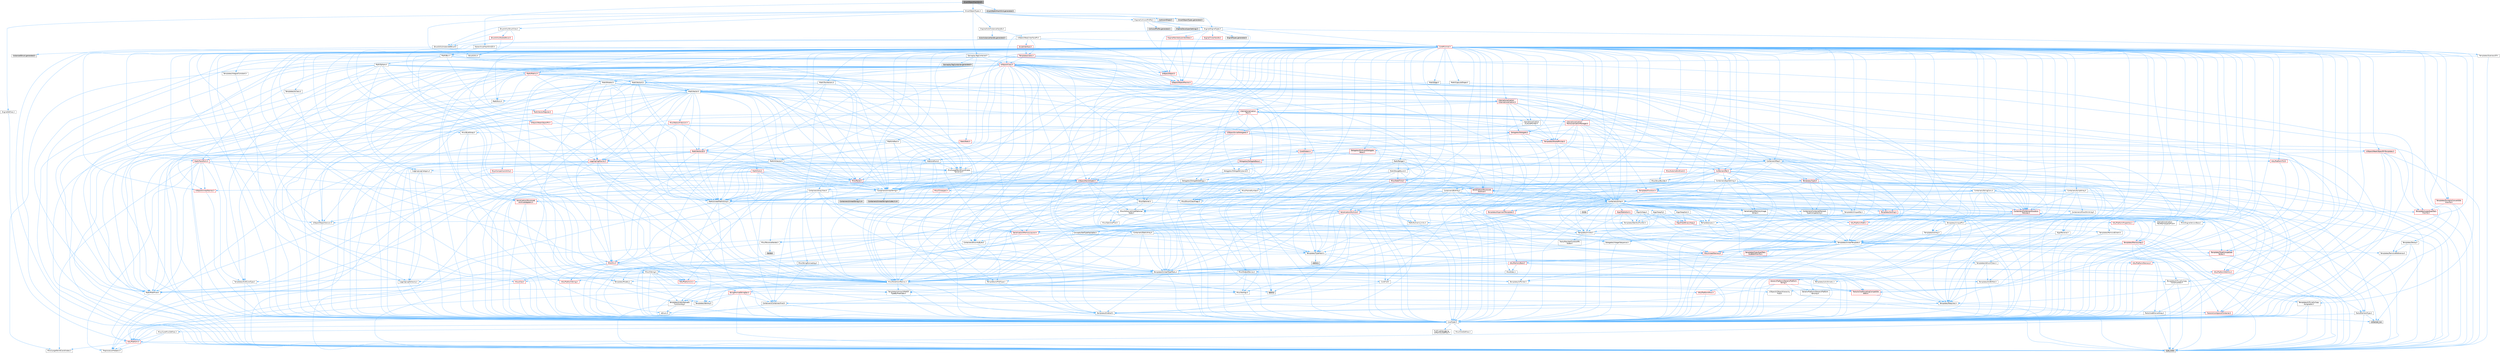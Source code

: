 digraph "SmartObjectHashGrid.h"
{
 // INTERACTIVE_SVG=YES
 // LATEX_PDF_SIZE
  bgcolor="transparent";
  edge [fontname=Helvetica,fontsize=10,labelfontname=Helvetica,labelfontsize=10];
  node [fontname=Helvetica,fontsize=10,shape=box,height=0.2,width=0.4];
  Node1 [id="Node000001",label="SmartObjectHashGrid.h",height=0.2,width=0.4,color="gray40", fillcolor="grey60", style="filled", fontcolor="black",tooltip=" "];
  Node1 -> Node2 [id="edge1_Node000001_Node000002",color="steelblue1",style="solid",tooltip=" "];
  Node2 [id="Node000002",label="HierarchicalHashGrid2D.h",height=0.2,width=0.4,color="grey40", fillcolor="white", style="filled",URL="$d0/d70/HierarchicalHashGrid2D_8h.html",tooltip=" "];
  Node2 -> Node3 [id="edge2_Node000002_Node000003",color="steelblue1",style="solid",tooltip=" "];
  Node3 [id="Node000003",label="Containers/StaticArray.h",height=0.2,width=0.4,color="grey40", fillcolor="white", style="filled",URL="$d3/dd5/StaticArray_8h.html",tooltip=" "];
  Node3 -> Node4 [id="edge3_Node000003_Node000004",color="steelblue1",style="solid",tooltip=" "];
  Node4 [id="Node000004",label="CoreTypes.h",height=0.2,width=0.4,color="grey40", fillcolor="white", style="filled",URL="$dc/dec/CoreTypes_8h.html",tooltip=" "];
  Node4 -> Node5 [id="edge4_Node000004_Node000005",color="steelblue1",style="solid",tooltip=" "];
  Node5 [id="Node000005",label="HAL/Platform.h",height=0.2,width=0.4,color="red", fillcolor="#FFF0F0", style="filled",URL="$d9/dd0/Platform_8h.html",tooltip=" "];
  Node5 -> Node7 [id="edge5_Node000005_Node000007",color="steelblue1",style="solid",tooltip=" "];
  Node7 [id="Node000007",label="Misc/LargeWorldCoordinates.h",height=0.2,width=0.4,color="grey40", fillcolor="white", style="filled",URL="$d2/dcb/LargeWorldCoordinates_8h.html",tooltip=" "];
  Node5 -> Node8 [id="edge6_Node000005_Node000008",color="steelblue1",style="solid",tooltip=" "];
  Node8 [id="Node000008",label="type_traits",height=0.2,width=0.4,color="grey60", fillcolor="#E0E0E0", style="filled",tooltip=" "];
  Node5 -> Node9 [id="edge7_Node000005_Node000009",color="steelblue1",style="solid",tooltip=" "];
  Node9 [id="Node000009",label="PreprocessorHelpers.h",height=0.2,width=0.4,color="grey40", fillcolor="white", style="filled",URL="$db/ddb/PreprocessorHelpers_8h.html",tooltip=" "];
  Node4 -> Node15 [id="edge8_Node000004_Node000015",color="steelblue1",style="solid",tooltip=" "];
  Node15 [id="Node000015",label="ProfilingDebugging\l/UMemoryDefines.h",height=0.2,width=0.4,color="grey40", fillcolor="white", style="filled",URL="$d2/da2/UMemoryDefines_8h.html",tooltip=" "];
  Node4 -> Node16 [id="edge9_Node000004_Node000016",color="steelblue1",style="solid",tooltip=" "];
  Node16 [id="Node000016",label="Misc/CoreMiscDefines.h",height=0.2,width=0.4,color="grey40", fillcolor="white", style="filled",URL="$da/d38/CoreMiscDefines_8h.html",tooltip=" "];
  Node16 -> Node5 [id="edge10_Node000016_Node000005",color="steelblue1",style="solid",tooltip=" "];
  Node16 -> Node9 [id="edge11_Node000016_Node000009",color="steelblue1",style="solid",tooltip=" "];
  Node4 -> Node17 [id="edge12_Node000004_Node000017",color="steelblue1",style="solid",tooltip=" "];
  Node17 [id="Node000017",label="Misc/CoreDefines.h",height=0.2,width=0.4,color="grey40", fillcolor="white", style="filled",URL="$d3/dd2/CoreDefines_8h.html",tooltip=" "];
  Node3 -> Node18 [id="edge13_Node000003_Node000018",color="steelblue1",style="solid",tooltip=" "];
  Node18 [id="Node000018",label="Misc/AssertionMacros.h",height=0.2,width=0.4,color="grey40", fillcolor="white", style="filled",URL="$d0/dfa/AssertionMacros_8h.html",tooltip=" "];
  Node18 -> Node4 [id="edge14_Node000018_Node000004",color="steelblue1",style="solid",tooltip=" "];
  Node18 -> Node5 [id="edge15_Node000018_Node000005",color="steelblue1",style="solid",tooltip=" "];
  Node18 -> Node19 [id="edge16_Node000018_Node000019",color="steelblue1",style="solid",tooltip=" "];
  Node19 [id="Node000019",label="HAL/PlatformMisc.h",height=0.2,width=0.4,color="red", fillcolor="#FFF0F0", style="filled",URL="$d0/df5/PlatformMisc_8h.html",tooltip=" "];
  Node19 -> Node4 [id="edge17_Node000019_Node000004",color="steelblue1",style="solid",tooltip=" "];
  Node18 -> Node9 [id="edge18_Node000018_Node000009",color="steelblue1",style="solid",tooltip=" "];
  Node18 -> Node55 [id="edge19_Node000018_Node000055",color="steelblue1",style="solid",tooltip=" "];
  Node55 [id="Node000055",label="Templates/EnableIf.h",height=0.2,width=0.4,color="grey40", fillcolor="white", style="filled",URL="$d7/d60/EnableIf_8h.html",tooltip=" "];
  Node55 -> Node4 [id="edge20_Node000055_Node000004",color="steelblue1",style="solid",tooltip=" "];
  Node18 -> Node56 [id="edge21_Node000018_Node000056",color="steelblue1",style="solid",tooltip=" "];
  Node56 [id="Node000056",label="Templates/IsArrayOrRefOf\lTypeByPredicate.h",height=0.2,width=0.4,color="grey40", fillcolor="white", style="filled",URL="$d6/da1/IsArrayOrRefOfTypeByPredicate_8h.html",tooltip=" "];
  Node56 -> Node4 [id="edge22_Node000056_Node000004",color="steelblue1",style="solid",tooltip=" "];
  Node18 -> Node57 [id="edge23_Node000018_Node000057",color="steelblue1",style="solid",tooltip=" "];
  Node57 [id="Node000057",label="Templates/IsValidVariadic\lFunctionArg.h",height=0.2,width=0.4,color="grey40", fillcolor="white", style="filled",URL="$d0/dc8/IsValidVariadicFunctionArg_8h.html",tooltip=" "];
  Node57 -> Node4 [id="edge24_Node000057_Node000004",color="steelblue1",style="solid",tooltip=" "];
  Node57 -> Node58 [id="edge25_Node000057_Node000058",color="steelblue1",style="solid",tooltip=" "];
  Node58 [id="Node000058",label="IsEnum.h",height=0.2,width=0.4,color="grey40", fillcolor="white", style="filled",URL="$d4/de5/IsEnum_8h.html",tooltip=" "];
  Node57 -> Node8 [id="edge26_Node000057_Node000008",color="steelblue1",style="solid",tooltip=" "];
  Node18 -> Node59 [id="edge27_Node000018_Node000059",color="steelblue1",style="solid",tooltip=" "];
  Node59 [id="Node000059",label="Traits/IsCharEncodingCompatible\lWith.h",height=0.2,width=0.4,color="red", fillcolor="#FFF0F0", style="filled",URL="$df/dd1/IsCharEncodingCompatibleWith_8h.html",tooltip=" "];
  Node59 -> Node8 [id="edge28_Node000059_Node000008",color="steelblue1",style="solid",tooltip=" "];
  Node18 -> Node61 [id="edge29_Node000018_Node000061",color="steelblue1",style="solid",tooltip=" "];
  Node61 [id="Node000061",label="Misc/VarArgs.h",height=0.2,width=0.4,color="grey40", fillcolor="white", style="filled",URL="$d5/d6f/VarArgs_8h.html",tooltip=" "];
  Node61 -> Node4 [id="edge30_Node000061_Node000004",color="steelblue1",style="solid",tooltip=" "];
  Node18 -> Node62 [id="edge31_Node000018_Node000062",color="steelblue1",style="solid",tooltip=" "];
  Node62 [id="Node000062",label="String/FormatStringSan.h",height=0.2,width=0.4,color="red", fillcolor="#FFF0F0", style="filled",URL="$d3/d8b/FormatStringSan_8h.html",tooltip=" "];
  Node62 -> Node8 [id="edge32_Node000062_Node000008",color="steelblue1",style="solid",tooltip=" "];
  Node62 -> Node4 [id="edge33_Node000062_Node000004",color="steelblue1",style="solid",tooltip=" "];
  Node62 -> Node63 [id="edge34_Node000062_Node000063",color="steelblue1",style="solid",tooltip=" "];
  Node63 [id="Node000063",label="Templates/Requires.h",height=0.2,width=0.4,color="grey40", fillcolor="white", style="filled",URL="$dc/d96/Requires_8h.html",tooltip=" "];
  Node63 -> Node55 [id="edge35_Node000063_Node000055",color="steelblue1",style="solid",tooltip=" "];
  Node63 -> Node8 [id="edge36_Node000063_Node000008",color="steelblue1",style="solid",tooltip=" "];
  Node62 -> Node64 [id="edge37_Node000062_Node000064",color="steelblue1",style="solid",tooltip=" "];
  Node64 [id="Node000064",label="Templates/Identity.h",height=0.2,width=0.4,color="grey40", fillcolor="white", style="filled",URL="$d0/dd5/Identity_8h.html",tooltip=" "];
  Node62 -> Node57 [id="edge38_Node000062_Node000057",color="steelblue1",style="solid",tooltip=" "];
  Node62 -> Node27 [id="edge39_Node000062_Node000027",color="steelblue1",style="solid",tooltip=" "];
  Node27 [id="Node000027",label="Containers/ContainersFwd.h",height=0.2,width=0.4,color="grey40", fillcolor="white", style="filled",URL="$d4/d0a/ContainersFwd_8h.html",tooltip=" "];
  Node27 -> Node5 [id="edge40_Node000027_Node000005",color="steelblue1",style="solid",tooltip=" "];
  Node27 -> Node4 [id="edge41_Node000027_Node000004",color="steelblue1",style="solid",tooltip=" "];
  Node27 -> Node24 [id="edge42_Node000027_Node000024",color="steelblue1",style="solid",tooltip=" "];
  Node24 [id="Node000024",label="Traits/IsContiguousContainer.h",height=0.2,width=0.4,color="red", fillcolor="#FFF0F0", style="filled",URL="$d5/d3c/IsContiguousContainer_8h.html",tooltip=" "];
  Node24 -> Node4 [id="edge43_Node000024_Node000004",color="steelblue1",style="solid",tooltip=" "];
  Node24 -> Node23 [id="edge44_Node000024_Node000023",color="steelblue1",style="solid",tooltip=" "];
  Node23 [id="Node000023",label="initializer_list",height=0.2,width=0.4,color="grey60", fillcolor="#E0E0E0", style="filled",tooltip=" "];
  Node18 -> Node68 [id="edge45_Node000018_Node000068",color="steelblue1",style="solid",tooltip=" "];
  Node68 [id="Node000068",label="atomic",height=0.2,width=0.4,color="grey60", fillcolor="#E0E0E0", style="filled",tooltip=" "];
  Node3 -> Node69 [id="edge46_Node000003_Node000069",color="steelblue1",style="solid",tooltip=" "];
  Node69 [id="Node000069",label="Misc/ReverseIterate.h",height=0.2,width=0.4,color="grey40", fillcolor="white", style="filled",URL="$db/de3/ReverseIterate_8h.html",tooltip=" "];
  Node69 -> Node5 [id="edge47_Node000069_Node000005",color="steelblue1",style="solid",tooltip=" "];
  Node69 -> Node70 [id="edge48_Node000069_Node000070",color="steelblue1",style="solid",tooltip=" "];
  Node70 [id="Node000070",label="iterator",height=0.2,width=0.4,color="grey60", fillcolor="#E0E0E0", style="filled",tooltip=" "];
  Node3 -> Node71 [id="edge49_Node000003_Node000071",color="steelblue1",style="solid",tooltip=" "];
  Node71 [id="Node000071",label="Templates/UnrealTemplate.h",height=0.2,width=0.4,color="grey40", fillcolor="white", style="filled",URL="$d4/d24/UnrealTemplate_8h.html",tooltip=" "];
  Node71 -> Node4 [id="edge50_Node000071_Node000004",color="steelblue1",style="solid",tooltip=" "];
  Node71 -> Node72 [id="edge51_Node000071_Node000072",color="steelblue1",style="solid",tooltip=" "];
  Node72 [id="Node000072",label="Templates/IsPointer.h",height=0.2,width=0.4,color="grey40", fillcolor="white", style="filled",URL="$d7/d05/IsPointer_8h.html",tooltip=" "];
  Node72 -> Node4 [id="edge52_Node000072_Node000004",color="steelblue1",style="solid",tooltip=" "];
  Node71 -> Node73 [id="edge53_Node000071_Node000073",color="steelblue1",style="solid",tooltip=" "];
  Node73 [id="Node000073",label="HAL/UnrealMemory.h",height=0.2,width=0.4,color="red", fillcolor="#FFF0F0", style="filled",URL="$d9/d96/UnrealMemory_8h.html",tooltip=" "];
  Node73 -> Node4 [id="edge54_Node000073_Node000004",color="steelblue1",style="solid",tooltip=" "];
  Node73 -> Node77 [id="edge55_Node000073_Node000077",color="steelblue1",style="solid",tooltip=" "];
  Node77 [id="Node000077",label="HAL/MemoryBase.h",height=0.2,width=0.4,color="red", fillcolor="#FFF0F0", style="filled",URL="$d6/d9f/MemoryBase_8h.html",tooltip=" "];
  Node77 -> Node4 [id="edge56_Node000077_Node000004",color="steelblue1",style="solid",tooltip=" "];
  Node77 -> Node48 [id="edge57_Node000077_Node000048",color="steelblue1",style="solid",tooltip=" "];
  Node48 [id="Node000048",label="HAL/PlatformAtomics.h",height=0.2,width=0.4,color="red", fillcolor="#FFF0F0", style="filled",URL="$d3/d36/PlatformAtomics_8h.html",tooltip=" "];
  Node48 -> Node4 [id="edge58_Node000048_Node000004",color="steelblue1",style="solid",tooltip=" "];
  Node77 -> Node31 [id="edge59_Node000077_Node000031",color="steelblue1",style="solid",tooltip=" "];
  Node31 [id="Node000031",label="HAL/PlatformCrt.h",height=0.2,width=0.4,color="red", fillcolor="#FFF0F0", style="filled",URL="$d8/d75/PlatformCrt_8h.html",tooltip=" "];
  Node77 -> Node78 [id="edge60_Node000077_Node000078",color="steelblue1",style="solid",tooltip=" "];
  Node78 [id="Node000078",label="Misc/Exec.h",height=0.2,width=0.4,color="grey40", fillcolor="white", style="filled",URL="$de/ddb/Exec_8h.html",tooltip=" "];
  Node78 -> Node4 [id="edge61_Node000078_Node000004",color="steelblue1",style="solid",tooltip=" "];
  Node78 -> Node18 [id="edge62_Node000078_Node000018",color="steelblue1",style="solid",tooltip=" "];
  Node77 -> Node79 [id="edge63_Node000077_Node000079",color="steelblue1",style="solid",tooltip=" "];
  Node79 [id="Node000079",label="Misc/OutputDevice.h",height=0.2,width=0.4,color="grey40", fillcolor="white", style="filled",URL="$d7/d32/OutputDevice_8h.html",tooltip=" "];
  Node79 -> Node26 [id="edge64_Node000079_Node000026",color="steelblue1",style="solid",tooltip=" "];
  Node26 [id="Node000026",label="CoreFwd.h",height=0.2,width=0.4,color="grey40", fillcolor="white", style="filled",URL="$d1/d1e/CoreFwd_8h.html",tooltip=" "];
  Node26 -> Node4 [id="edge65_Node000026_Node000004",color="steelblue1",style="solid",tooltip=" "];
  Node26 -> Node27 [id="edge66_Node000026_Node000027",color="steelblue1",style="solid",tooltip=" "];
  Node26 -> Node28 [id="edge67_Node000026_Node000028",color="steelblue1",style="solid",tooltip=" "];
  Node28 [id="Node000028",label="Math/MathFwd.h",height=0.2,width=0.4,color="grey40", fillcolor="white", style="filled",URL="$d2/d10/MathFwd_8h.html",tooltip=" "];
  Node28 -> Node5 [id="edge68_Node000028_Node000005",color="steelblue1",style="solid",tooltip=" "];
  Node26 -> Node29 [id="edge69_Node000026_Node000029",color="steelblue1",style="solid",tooltip=" "];
  Node29 [id="Node000029",label="UObject/UObjectHierarchy\lFwd.h",height=0.2,width=0.4,color="grey40", fillcolor="white", style="filled",URL="$d3/d13/UObjectHierarchyFwd_8h.html",tooltip=" "];
  Node79 -> Node4 [id="edge70_Node000079_Node000004",color="steelblue1",style="solid",tooltip=" "];
  Node79 -> Node80 [id="edge71_Node000079_Node000080",color="steelblue1",style="solid",tooltip=" "];
  Node80 [id="Node000080",label="Logging/LogVerbosity.h",height=0.2,width=0.4,color="grey40", fillcolor="white", style="filled",URL="$d2/d8f/LogVerbosity_8h.html",tooltip=" "];
  Node80 -> Node4 [id="edge72_Node000080_Node000004",color="steelblue1",style="solid",tooltip=" "];
  Node79 -> Node61 [id="edge73_Node000079_Node000061",color="steelblue1",style="solid",tooltip=" "];
  Node79 -> Node56 [id="edge74_Node000079_Node000056",color="steelblue1",style="solid",tooltip=" "];
  Node79 -> Node57 [id="edge75_Node000079_Node000057",color="steelblue1",style="solid",tooltip=" "];
  Node79 -> Node59 [id="edge76_Node000079_Node000059",color="steelblue1",style="solid",tooltip=" "];
  Node73 -> Node90 [id="edge77_Node000073_Node000090",color="steelblue1",style="solid",tooltip=" "];
  Node90 [id="Node000090",label="HAL/PlatformMemory.h",height=0.2,width=0.4,color="red", fillcolor="#FFF0F0", style="filled",URL="$de/d68/PlatformMemory_8h.html",tooltip=" "];
  Node90 -> Node4 [id="edge78_Node000090_Node000004",color="steelblue1",style="solid",tooltip=" "];
  Node73 -> Node72 [id="edge79_Node000073_Node000072",color="steelblue1",style="solid",tooltip=" "];
  Node71 -> Node93 [id="edge80_Node000071_Node000093",color="steelblue1",style="solid",tooltip=" "];
  Node93 [id="Node000093",label="Templates/CopyQualifiers\lAndRefsFromTo.h",height=0.2,width=0.4,color="red", fillcolor="#FFF0F0", style="filled",URL="$d3/db3/CopyQualifiersAndRefsFromTo_8h.html",tooltip=" "];
  Node71 -> Node95 [id="edge81_Node000071_Node000095",color="steelblue1",style="solid",tooltip=" "];
  Node95 [id="Node000095",label="Templates/UnrealTypeTraits.h",height=0.2,width=0.4,color="grey40", fillcolor="white", style="filled",URL="$d2/d2d/UnrealTypeTraits_8h.html",tooltip=" "];
  Node95 -> Node4 [id="edge82_Node000095_Node000004",color="steelblue1",style="solid",tooltip=" "];
  Node95 -> Node72 [id="edge83_Node000095_Node000072",color="steelblue1",style="solid",tooltip=" "];
  Node95 -> Node18 [id="edge84_Node000095_Node000018",color="steelblue1",style="solid",tooltip=" "];
  Node95 -> Node86 [id="edge85_Node000095_Node000086",color="steelblue1",style="solid",tooltip=" "];
  Node86 [id="Node000086",label="Templates/AndOrNot.h",height=0.2,width=0.4,color="grey40", fillcolor="white", style="filled",URL="$db/d0a/AndOrNot_8h.html",tooltip=" "];
  Node86 -> Node4 [id="edge86_Node000086_Node000004",color="steelblue1",style="solid",tooltip=" "];
  Node95 -> Node55 [id="edge87_Node000095_Node000055",color="steelblue1",style="solid",tooltip=" "];
  Node95 -> Node96 [id="edge88_Node000095_Node000096",color="steelblue1",style="solid",tooltip=" "];
  Node96 [id="Node000096",label="Templates/IsArithmetic.h",height=0.2,width=0.4,color="grey40", fillcolor="white", style="filled",URL="$d2/d5d/IsArithmetic_8h.html",tooltip=" "];
  Node96 -> Node4 [id="edge89_Node000096_Node000004",color="steelblue1",style="solid",tooltip=" "];
  Node95 -> Node58 [id="edge90_Node000095_Node000058",color="steelblue1",style="solid",tooltip=" "];
  Node95 -> Node97 [id="edge91_Node000095_Node000097",color="steelblue1",style="solid",tooltip=" "];
  Node97 [id="Node000097",label="Templates/Models.h",height=0.2,width=0.4,color="grey40", fillcolor="white", style="filled",URL="$d3/d0c/Models_8h.html",tooltip=" "];
  Node97 -> Node64 [id="edge92_Node000097_Node000064",color="steelblue1",style="solid",tooltip=" "];
  Node95 -> Node98 [id="edge93_Node000095_Node000098",color="steelblue1",style="solid",tooltip=" "];
  Node98 [id="Node000098",label="Templates/IsPODType.h",height=0.2,width=0.4,color="grey40", fillcolor="white", style="filled",URL="$d7/db1/IsPODType_8h.html",tooltip=" "];
  Node98 -> Node4 [id="edge94_Node000098_Node000004",color="steelblue1",style="solid",tooltip=" "];
  Node95 -> Node99 [id="edge95_Node000095_Node000099",color="steelblue1",style="solid",tooltip=" "];
  Node99 [id="Node000099",label="Templates/IsUECoreType.h",height=0.2,width=0.4,color="grey40", fillcolor="white", style="filled",URL="$d1/db8/IsUECoreType_8h.html",tooltip=" "];
  Node99 -> Node4 [id="edge96_Node000099_Node000004",color="steelblue1",style="solid",tooltip=" "];
  Node99 -> Node8 [id="edge97_Node000099_Node000008",color="steelblue1",style="solid",tooltip=" "];
  Node95 -> Node87 [id="edge98_Node000095_Node000087",color="steelblue1",style="solid",tooltip=" "];
  Node87 [id="Node000087",label="Templates/IsTriviallyCopy\lConstructible.h",height=0.2,width=0.4,color="grey40", fillcolor="white", style="filled",URL="$d3/d78/IsTriviallyCopyConstructible_8h.html",tooltip=" "];
  Node87 -> Node4 [id="edge99_Node000087_Node000004",color="steelblue1",style="solid",tooltip=" "];
  Node87 -> Node8 [id="edge100_Node000087_Node000008",color="steelblue1",style="solid",tooltip=" "];
  Node71 -> Node100 [id="edge101_Node000071_Node000100",color="steelblue1",style="solid",tooltip=" "];
  Node100 [id="Node000100",label="Templates/RemoveReference.h",height=0.2,width=0.4,color="grey40", fillcolor="white", style="filled",URL="$da/dbe/RemoveReference_8h.html",tooltip=" "];
  Node100 -> Node4 [id="edge102_Node000100_Node000004",color="steelblue1",style="solid",tooltip=" "];
  Node71 -> Node63 [id="edge103_Node000071_Node000063",color="steelblue1",style="solid",tooltip=" "];
  Node71 -> Node101 [id="edge104_Node000071_Node000101",color="steelblue1",style="solid",tooltip=" "];
  Node101 [id="Node000101",label="Templates/TypeCompatible\lBytes.h",height=0.2,width=0.4,color="red", fillcolor="#FFF0F0", style="filled",URL="$df/d0a/TypeCompatibleBytes_8h.html",tooltip=" "];
  Node101 -> Node4 [id="edge105_Node000101_Node000004",color="steelblue1",style="solid",tooltip=" "];
  Node101 -> Node8 [id="edge106_Node000101_Node000008",color="steelblue1",style="solid",tooltip=" "];
  Node71 -> Node64 [id="edge107_Node000071_Node000064",color="steelblue1",style="solid",tooltip=" "];
  Node71 -> Node24 [id="edge108_Node000071_Node000024",color="steelblue1",style="solid",tooltip=" "];
  Node71 -> Node102 [id="edge109_Node000071_Node000102",color="steelblue1",style="solid",tooltip=" "];
  Node102 [id="Node000102",label="Traits/UseBitwiseSwap.h",height=0.2,width=0.4,color="grey40", fillcolor="white", style="filled",URL="$db/df3/UseBitwiseSwap_8h.html",tooltip=" "];
  Node102 -> Node4 [id="edge110_Node000102_Node000004",color="steelblue1",style="solid",tooltip=" "];
  Node102 -> Node8 [id="edge111_Node000102_Node000008",color="steelblue1",style="solid",tooltip=" "];
  Node71 -> Node8 [id="edge112_Node000071_Node000008",color="steelblue1",style="solid",tooltip=" "];
  Node3 -> Node95 [id="edge113_Node000003_Node000095",color="steelblue1",style="solid",tooltip=" "];
  Node3 -> Node103 [id="edge114_Node000003_Node000103",color="steelblue1",style="solid",tooltip=" "];
  Node103 [id="Node000103",label="Delegates/IntegerSequence.h",height=0.2,width=0.4,color="grey40", fillcolor="white", style="filled",URL="$d2/dcc/IntegerSequence_8h.html",tooltip=" "];
  Node103 -> Node4 [id="edge115_Node000103_Node000004",color="steelblue1",style="solid",tooltip=" "];
  Node3 -> Node104 [id="edge116_Node000003_Node000104",color="steelblue1",style="solid",tooltip=" "];
  Node104 [id="Node000104",label="Templates/TypeHash.h",height=0.2,width=0.4,color="grey40", fillcolor="white", style="filled",URL="$d1/d62/TypeHash_8h.html",tooltip=" "];
  Node104 -> Node4 [id="edge117_Node000104_Node000004",color="steelblue1",style="solid",tooltip=" "];
  Node104 -> Node63 [id="edge118_Node000104_Node000063",color="steelblue1",style="solid",tooltip=" "];
  Node104 -> Node105 [id="edge119_Node000104_Node000105",color="steelblue1",style="solid",tooltip=" "];
  Node105 [id="Node000105",label="Misc/Crc.h",height=0.2,width=0.4,color="red", fillcolor="#FFF0F0", style="filled",URL="$d4/dd2/Crc_8h.html",tooltip=" "];
  Node105 -> Node4 [id="edge120_Node000105_Node000004",color="steelblue1",style="solid",tooltip=" "];
  Node105 -> Node75 [id="edge121_Node000105_Node000075",color="steelblue1",style="solid",tooltip=" "];
  Node75 [id="Node000075",label="HAL/PlatformString.h",height=0.2,width=0.4,color="red", fillcolor="#FFF0F0", style="filled",URL="$db/db5/PlatformString_8h.html",tooltip=" "];
  Node75 -> Node4 [id="edge122_Node000075_Node000004",color="steelblue1",style="solid",tooltip=" "];
  Node105 -> Node18 [id="edge123_Node000105_Node000018",color="steelblue1",style="solid",tooltip=" "];
  Node105 -> Node106 [id="edge124_Node000105_Node000106",color="steelblue1",style="solid",tooltip=" "];
  Node106 [id="Node000106",label="Misc/CString.h",height=0.2,width=0.4,color="grey40", fillcolor="white", style="filled",URL="$d2/d49/CString_8h.html",tooltip=" "];
  Node106 -> Node4 [id="edge125_Node000106_Node000004",color="steelblue1",style="solid",tooltip=" "];
  Node106 -> Node31 [id="edge126_Node000106_Node000031",color="steelblue1",style="solid",tooltip=" "];
  Node106 -> Node75 [id="edge127_Node000106_Node000075",color="steelblue1",style="solid",tooltip=" "];
  Node106 -> Node18 [id="edge128_Node000106_Node000018",color="steelblue1",style="solid",tooltip=" "];
  Node106 -> Node107 [id="edge129_Node000106_Node000107",color="steelblue1",style="solid",tooltip=" "];
  Node107 [id="Node000107",label="Misc/Char.h",height=0.2,width=0.4,color="red", fillcolor="#FFF0F0", style="filled",URL="$d0/d58/Char_8h.html",tooltip=" "];
  Node107 -> Node4 [id="edge130_Node000107_Node000004",color="steelblue1",style="solid",tooltip=" "];
  Node107 -> Node8 [id="edge131_Node000107_Node000008",color="steelblue1",style="solid",tooltip=" "];
  Node106 -> Node61 [id="edge132_Node000106_Node000061",color="steelblue1",style="solid",tooltip=" "];
  Node106 -> Node56 [id="edge133_Node000106_Node000056",color="steelblue1",style="solid",tooltip=" "];
  Node106 -> Node57 [id="edge134_Node000106_Node000057",color="steelblue1",style="solid",tooltip=" "];
  Node106 -> Node59 [id="edge135_Node000106_Node000059",color="steelblue1",style="solid",tooltip=" "];
  Node105 -> Node107 [id="edge136_Node000105_Node000107",color="steelblue1",style="solid",tooltip=" "];
  Node105 -> Node95 [id="edge137_Node000105_Node000095",color="steelblue1",style="solid",tooltip=" "];
  Node104 -> Node110 [id="edge138_Node000104_Node000110",color="steelblue1",style="solid",tooltip=" "];
  Node110 [id="Node000110",label="stdint.h",height=0.2,width=0.4,color="grey60", fillcolor="#E0E0E0", style="filled",tooltip=" "];
  Node104 -> Node8 [id="edge139_Node000104_Node000008",color="steelblue1",style="solid",tooltip=" "];
  Node2 -> Node111 [id="edge140_Node000002_Node000111",color="steelblue1",style="solid",tooltip=" "];
  Node111 [id="Node000111",label="Math/Box.h",height=0.2,width=0.4,color="grey40", fillcolor="white", style="filled",URL="$de/d0f/Box_8h.html",tooltip=" "];
  Node111 -> Node4 [id="edge141_Node000111_Node000004",color="steelblue1",style="solid",tooltip=" "];
  Node111 -> Node18 [id="edge142_Node000111_Node000018",color="steelblue1",style="solid",tooltip=" "];
  Node111 -> Node28 [id="edge143_Node000111_Node000028",color="steelblue1",style="solid",tooltip=" "];
  Node111 -> Node112 [id="edge144_Node000111_Node000112",color="steelblue1",style="solid",tooltip=" "];
  Node112 [id="Node000112",label="Math/UnrealMathUtility.h",height=0.2,width=0.4,color="grey40", fillcolor="white", style="filled",URL="$db/db8/UnrealMathUtility_8h.html",tooltip=" "];
  Node112 -> Node4 [id="edge145_Node000112_Node000004",color="steelblue1",style="solid",tooltip=" "];
  Node112 -> Node18 [id="edge146_Node000112_Node000018",color="steelblue1",style="solid",tooltip=" "];
  Node112 -> Node113 [id="edge147_Node000112_Node000113",color="steelblue1",style="solid",tooltip=" "];
  Node113 [id="Node000113",label="HAL/PlatformMath.h",height=0.2,width=0.4,color="red", fillcolor="#FFF0F0", style="filled",URL="$dc/d53/PlatformMath_8h.html",tooltip=" "];
  Node113 -> Node4 [id="edge148_Node000113_Node000004",color="steelblue1",style="solid",tooltip=" "];
  Node112 -> Node28 [id="edge149_Node000112_Node000028",color="steelblue1",style="solid",tooltip=" "];
  Node112 -> Node64 [id="edge150_Node000112_Node000064",color="steelblue1",style="solid",tooltip=" "];
  Node112 -> Node63 [id="edge151_Node000112_Node000063",color="steelblue1",style="solid",tooltip=" "];
  Node111 -> Node121 [id="edge152_Node000111_Node000121",color="steelblue1",style="solid",tooltip=" "];
  Node121 [id="Node000121",label="Containers/UnrealString.h",height=0.2,width=0.4,color="grey40", fillcolor="white", style="filled",URL="$d5/dba/UnrealString_8h.html",tooltip=" "];
  Node121 -> Node122 [id="edge153_Node000121_Node000122",color="steelblue1",style="solid",tooltip=" "];
  Node122 [id="Node000122",label="Containers/UnrealStringIncludes.h.inl",height=0.2,width=0.4,color="grey60", fillcolor="#E0E0E0", style="filled",tooltip=" "];
  Node121 -> Node123 [id="edge154_Node000121_Node000123",color="steelblue1",style="solid",tooltip=" "];
  Node123 [id="Node000123",label="Containers/UnrealString.h.inl",height=0.2,width=0.4,color="grey60", fillcolor="#E0E0E0", style="filled",tooltip=" "];
  Node121 -> Node124 [id="edge155_Node000121_Node000124",color="steelblue1",style="solid",tooltip=" "];
  Node124 [id="Node000124",label="Misc/StringFormatArg.h",height=0.2,width=0.4,color="grey40", fillcolor="white", style="filled",URL="$d2/d16/StringFormatArg_8h.html",tooltip=" "];
  Node124 -> Node27 [id="edge156_Node000124_Node000027",color="steelblue1",style="solid",tooltip=" "];
  Node111 -> Node125 [id="edge157_Node000111_Node000125",color="steelblue1",style="solid",tooltip=" "];
  Node125 [id="Node000125",label="Math/Vector.h",height=0.2,width=0.4,color="grey40", fillcolor="white", style="filled",URL="$d6/dbe/Vector_8h.html",tooltip=" "];
  Node125 -> Node4 [id="edge158_Node000125_Node000004",color="steelblue1",style="solid",tooltip=" "];
  Node125 -> Node18 [id="edge159_Node000125_Node000018",color="steelblue1",style="solid",tooltip=" "];
  Node125 -> Node28 [id="edge160_Node000125_Node000028",color="steelblue1",style="solid",tooltip=" "];
  Node125 -> Node41 [id="edge161_Node000125_Node000041",color="steelblue1",style="solid",tooltip=" "];
  Node41 [id="Node000041",label="Math/NumericLimits.h",height=0.2,width=0.4,color="grey40", fillcolor="white", style="filled",URL="$df/d1b/NumericLimits_8h.html",tooltip=" "];
  Node41 -> Node4 [id="edge162_Node000041_Node000004",color="steelblue1",style="solid",tooltip=" "];
  Node125 -> Node105 [id="edge163_Node000125_Node000105",color="steelblue1",style="solid",tooltip=" "];
  Node125 -> Node112 [id="edge164_Node000125_Node000112",color="steelblue1",style="solid",tooltip=" "];
  Node125 -> Node121 [id="edge165_Node000125_Node000121",color="steelblue1",style="solid",tooltip=" "];
  Node125 -> Node126 [id="edge166_Node000125_Node000126",color="steelblue1",style="solid",tooltip=" "];
  Node126 [id="Node000126",label="Misc/Parse.h",height=0.2,width=0.4,color="red", fillcolor="#FFF0F0", style="filled",URL="$dc/d71/Parse_8h.html",tooltip=" "];
  Node126 -> Node121 [id="edge167_Node000126_Node000121",color="steelblue1",style="solid",tooltip=" "];
  Node126 -> Node4 [id="edge168_Node000126_Node000004",color="steelblue1",style="solid",tooltip=" "];
  Node126 -> Node31 [id="edge169_Node000126_Node000031",color="steelblue1",style="solid",tooltip=" "];
  Node126 -> Node43 [id="edge170_Node000126_Node000043",color="steelblue1",style="solid",tooltip=" "];
  Node43 [id="Node000043",label="Misc/EnumClassFlags.h",height=0.2,width=0.4,color="grey40", fillcolor="white", style="filled",URL="$d8/de7/EnumClassFlags_8h.html",tooltip=" "];
  Node126 -> Node127 [id="edge171_Node000126_Node000127",color="steelblue1",style="solid",tooltip=" "];
  Node127 [id="Node000127",label="Templates/Function.h",height=0.2,width=0.4,color="red", fillcolor="#FFF0F0", style="filled",URL="$df/df5/Function_8h.html",tooltip=" "];
  Node127 -> Node4 [id="edge172_Node000127_Node000004",color="steelblue1",style="solid",tooltip=" "];
  Node127 -> Node18 [id="edge173_Node000127_Node000018",color="steelblue1",style="solid",tooltip=" "];
  Node127 -> Node128 [id="edge174_Node000127_Node000128",color="steelblue1",style="solid",tooltip=" "];
  Node128 [id="Node000128",label="Misc/IntrusiveUnsetOptional\lState.h",height=0.2,width=0.4,color="grey40", fillcolor="white", style="filled",URL="$d2/d0a/IntrusiveUnsetOptionalState_8h.html",tooltip=" "];
  Node128 -> Node129 [id="edge175_Node000128_Node000129",color="steelblue1",style="solid",tooltip=" "];
  Node129 [id="Node000129",label="Misc/OptionalFwd.h",height=0.2,width=0.4,color="grey40", fillcolor="white", style="filled",URL="$dc/d50/OptionalFwd_8h.html",tooltip=" "];
  Node127 -> Node73 [id="edge176_Node000127_Node000073",color="steelblue1",style="solid",tooltip=" "];
  Node127 -> Node95 [id="edge177_Node000127_Node000095",color="steelblue1",style="solid",tooltip=" "];
  Node127 -> Node131 [id="edge178_Node000127_Node000131",color="steelblue1",style="solid",tooltip=" "];
  Node131 [id="Node000131",label="Templates/Invoke.h",height=0.2,width=0.4,color="grey40", fillcolor="white", style="filled",URL="$d7/deb/Invoke_8h.html",tooltip=" "];
  Node131 -> Node4 [id="edge179_Node000131_Node000004",color="steelblue1",style="solid",tooltip=" "];
  Node131 -> Node132 [id="edge180_Node000131_Node000132",color="steelblue1",style="solid",tooltip=" "];
  Node132 [id="Node000132",label="Traits/MemberFunctionPtr\lOuter.h",height=0.2,width=0.4,color="grey40", fillcolor="white", style="filled",URL="$db/da7/MemberFunctionPtrOuter_8h.html",tooltip=" "];
  Node131 -> Node71 [id="edge181_Node000131_Node000071",color="steelblue1",style="solid",tooltip=" "];
  Node131 -> Node8 [id="edge182_Node000131_Node000008",color="steelblue1",style="solid",tooltip=" "];
  Node127 -> Node71 [id="edge183_Node000127_Node000071",color="steelblue1",style="solid",tooltip=" "];
  Node127 -> Node63 [id="edge184_Node000127_Node000063",color="steelblue1",style="solid",tooltip=" "];
  Node127 -> Node112 [id="edge185_Node000127_Node000112",color="steelblue1",style="solid",tooltip=" "];
  Node127 -> Node8 [id="edge186_Node000127_Node000008",color="steelblue1",style="solid",tooltip=" "];
  Node125 -> Node133 [id="edge187_Node000125_Node000133",color="steelblue1",style="solid",tooltip=" "];
  Node133 [id="Node000133",label="Misc/LargeWorldCoordinates\lSerializer.h",height=0.2,width=0.4,color="grey40", fillcolor="white", style="filled",URL="$d7/df9/LargeWorldCoordinatesSerializer_8h.html",tooltip=" "];
  Node133 -> Node134 [id="edge188_Node000133_Node000134",color="steelblue1",style="solid",tooltip=" "];
  Node134 [id="Node000134",label="UObject/NameTypes.h",height=0.2,width=0.4,color="red", fillcolor="#FFF0F0", style="filled",URL="$d6/d35/NameTypes_8h.html",tooltip=" "];
  Node134 -> Node4 [id="edge189_Node000134_Node000004",color="steelblue1",style="solid",tooltip=" "];
  Node134 -> Node18 [id="edge190_Node000134_Node000018",color="steelblue1",style="solid",tooltip=" "];
  Node134 -> Node73 [id="edge191_Node000134_Node000073",color="steelblue1",style="solid",tooltip=" "];
  Node134 -> Node95 [id="edge192_Node000134_Node000095",color="steelblue1",style="solid",tooltip=" "];
  Node134 -> Node71 [id="edge193_Node000134_Node000071",color="steelblue1",style="solid",tooltip=" "];
  Node134 -> Node121 [id="edge194_Node000134_Node000121",color="steelblue1",style="solid",tooltip=" "];
  Node134 -> Node138 [id="edge195_Node000134_Node000138",color="steelblue1",style="solid",tooltip=" "];
  Node138 [id="Node000138",label="Containers/StringConv.h",height=0.2,width=0.4,color="grey40", fillcolor="white", style="filled",URL="$d3/ddf/StringConv_8h.html",tooltip=" "];
  Node138 -> Node4 [id="edge196_Node000138_Node000004",color="steelblue1",style="solid",tooltip=" "];
  Node138 -> Node18 [id="edge197_Node000138_Node000018",color="steelblue1",style="solid",tooltip=" "];
  Node138 -> Node139 [id="edge198_Node000138_Node000139",color="steelblue1",style="solid",tooltip=" "];
  Node139 [id="Node000139",label="Containers/ContainerAllocation\lPolicies.h",height=0.2,width=0.4,color="red", fillcolor="#FFF0F0", style="filled",URL="$d7/dff/ContainerAllocationPolicies_8h.html",tooltip=" "];
  Node139 -> Node4 [id="edge199_Node000139_Node000004",color="steelblue1",style="solid",tooltip=" "];
  Node139 -> Node139 [id="edge200_Node000139_Node000139",color="steelblue1",style="solid",tooltip=" "];
  Node139 -> Node113 [id="edge201_Node000139_Node000113",color="steelblue1",style="solid",tooltip=" "];
  Node139 -> Node73 [id="edge202_Node000139_Node000073",color="steelblue1",style="solid",tooltip=" "];
  Node139 -> Node41 [id="edge203_Node000139_Node000041",color="steelblue1",style="solid",tooltip=" "];
  Node139 -> Node18 [id="edge204_Node000139_Node000018",color="steelblue1",style="solid",tooltip=" "];
  Node139 -> Node142 [id="edge205_Node000139_Node000142",color="steelblue1",style="solid",tooltip=" "];
  Node142 [id="Node000142",label="Templates/MemoryOps.h",height=0.2,width=0.4,color="red", fillcolor="#FFF0F0", style="filled",URL="$db/dea/MemoryOps_8h.html",tooltip=" "];
  Node142 -> Node4 [id="edge206_Node000142_Node000004",color="steelblue1",style="solid",tooltip=" "];
  Node142 -> Node73 [id="edge207_Node000142_Node000073",color="steelblue1",style="solid",tooltip=" "];
  Node142 -> Node88 [id="edge208_Node000142_Node000088",color="steelblue1",style="solid",tooltip=" "];
  Node88 [id="Node000088",label="Templates/IsTriviallyCopy\lAssignable.h",height=0.2,width=0.4,color="grey40", fillcolor="white", style="filled",URL="$d2/df2/IsTriviallyCopyAssignable_8h.html",tooltip=" "];
  Node88 -> Node4 [id="edge209_Node000088_Node000004",color="steelblue1",style="solid",tooltip=" "];
  Node88 -> Node8 [id="edge210_Node000088_Node000008",color="steelblue1",style="solid",tooltip=" "];
  Node142 -> Node87 [id="edge211_Node000142_Node000087",color="steelblue1",style="solid",tooltip=" "];
  Node142 -> Node63 [id="edge212_Node000142_Node000063",color="steelblue1",style="solid",tooltip=" "];
  Node142 -> Node95 [id="edge213_Node000142_Node000095",color="steelblue1",style="solid",tooltip=" "];
  Node142 -> Node102 [id="edge214_Node000142_Node000102",color="steelblue1",style="solid",tooltip=" "];
  Node142 -> Node8 [id="edge215_Node000142_Node000008",color="steelblue1",style="solid",tooltip=" "];
  Node139 -> Node101 [id="edge216_Node000139_Node000101",color="steelblue1",style="solid",tooltip=" "];
  Node139 -> Node8 [id="edge217_Node000139_Node000008",color="steelblue1",style="solid",tooltip=" "];
  Node138 -> Node143 [id="edge218_Node000138_Node000143",color="steelblue1",style="solid",tooltip=" "];
  Node143 [id="Node000143",label="Containers/Array.h",height=0.2,width=0.4,color="grey40", fillcolor="white", style="filled",URL="$df/dd0/Array_8h.html",tooltip=" "];
  Node143 -> Node4 [id="edge219_Node000143_Node000004",color="steelblue1",style="solid",tooltip=" "];
  Node143 -> Node18 [id="edge220_Node000143_Node000018",color="steelblue1",style="solid",tooltip=" "];
  Node143 -> Node128 [id="edge221_Node000143_Node000128",color="steelblue1",style="solid",tooltip=" "];
  Node143 -> Node69 [id="edge222_Node000143_Node000069",color="steelblue1",style="solid",tooltip=" "];
  Node143 -> Node73 [id="edge223_Node000143_Node000073",color="steelblue1",style="solid",tooltip=" "];
  Node143 -> Node95 [id="edge224_Node000143_Node000095",color="steelblue1",style="solid",tooltip=" "];
  Node143 -> Node71 [id="edge225_Node000143_Node000071",color="steelblue1",style="solid",tooltip=" "];
  Node143 -> Node144 [id="edge226_Node000143_Node000144",color="steelblue1",style="solid",tooltip=" "];
  Node144 [id="Node000144",label="Containers/AllowShrinking.h",height=0.2,width=0.4,color="grey40", fillcolor="white", style="filled",URL="$d7/d1a/AllowShrinking_8h.html",tooltip=" "];
  Node144 -> Node4 [id="edge227_Node000144_Node000004",color="steelblue1",style="solid",tooltip=" "];
  Node143 -> Node139 [id="edge228_Node000143_Node000139",color="steelblue1",style="solid",tooltip=" "];
  Node143 -> Node145 [id="edge229_Node000143_Node000145",color="steelblue1",style="solid",tooltip=" "];
  Node145 [id="Node000145",label="Containers/ContainerElement\lTypeCompatibility.h",height=0.2,width=0.4,color="grey40", fillcolor="white", style="filled",URL="$df/ddf/ContainerElementTypeCompatibility_8h.html",tooltip=" "];
  Node145 -> Node4 [id="edge230_Node000145_Node000004",color="steelblue1",style="solid",tooltip=" "];
  Node145 -> Node95 [id="edge231_Node000145_Node000095",color="steelblue1",style="solid",tooltip=" "];
  Node143 -> Node146 [id="edge232_Node000143_Node000146",color="steelblue1",style="solid",tooltip=" "];
  Node146 [id="Node000146",label="Serialization/Archive.h",height=0.2,width=0.4,color="red", fillcolor="#FFF0F0", style="filled",URL="$d7/d3b/Archive_8h.html",tooltip=" "];
  Node146 -> Node26 [id="edge233_Node000146_Node000026",color="steelblue1",style="solid",tooltip=" "];
  Node146 -> Node4 [id="edge234_Node000146_Node000004",color="steelblue1",style="solid",tooltip=" "];
  Node146 -> Node147 [id="edge235_Node000146_Node000147",color="steelblue1",style="solid",tooltip=" "];
  Node147 [id="Node000147",label="HAL/PlatformProperties.h",height=0.2,width=0.4,color="red", fillcolor="#FFF0F0", style="filled",URL="$d9/db0/PlatformProperties_8h.html",tooltip=" "];
  Node147 -> Node4 [id="edge236_Node000147_Node000004",color="steelblue1",style="solid",tooltip=" "];
  Node146 -> Node150 [id="edge237_Node000146_Node000150",color="steelblue1",style="solid",tooltip=" "];
  Node150 [id="Node000150",label="Internationalization\l/TextNamespaceFwd.h",height=0.2,width=0.4,color="grey40", fillcolor="white", style="filled",URL="$d8/d97/TextNamespaceFwd_8h.html",tooltip=" "];
  Node150 -> Node4 [id="edge238_Node000150_Node000004",color="steelblue1",style="solid",tooltip=" "];
  Node146 -> Node28 [id="edge239_Node000146_Node000028",color="steelblue1",style="solid",tooltip=" "];
  Node146 -> Node18 [id="edge240_Node000146_Node000018",color="steelblue1",style="solid",tooltip=" "];
  Node146 -> Node151 [id="edge241_Node000146_Node000151",color="steelblue1",style="solid",tooltip=" "];
  Node151 [id="Node000151",label="Misc/EngineVersionBase.h",height=0.2,width=0.4,color="grey40", fillcolor="white", style="filled",URL="$d5/d2b/EngineVersionBase_8h.html",tooltip=" "];
  Node151 -> Node4 [id="edge242_Node000151_Node000004",color="steelblue1",style="solid",tooltip=" "];
  Node146 -> Node61 [id="edge243_Node000146_Node000061",color="steelblue1",style="solid",tooltip=" "];
  Node146 -> Node55 [id="edge244_Node000146_Node000055",color="steelblue1",style="solid",tooltip=" "];
  Node146 -> Node56 [id="edge245_Node000146_Node000056",color="steelblue1",style="solid",tooltip=" "];
  Node146 -> Node154 [id="edge246_Node000146_Node000154",color="steelblue1",style="solid",tooltip=" "];
  Node154 [id="Node000154",label="Templates/IsEnumClass.h",height=0.2,width=0.4,color="grey40", fillcolor="white", style="filled",URL="$d7/d15/IsEnumClass_8h.html",tooltip=" "];
  Node154 -> Node4 [id="edge247_Node000154_Node000004",color="steelblue1",style="solid",tooltip=" "];
  Node154 -> Node86 [id="edge248_Node000154_Node000086",color="steelblue1",style="solid",tooltip=" "];
  Node146 -> Node57 [id="edge249_Node000146_Node000057",color="steelblue1",style="solid",tooltip=" "];
  Node146 -> Node71 [id="edge250_Node000146_Node000071",color="steelblue1",style="solid",tooltip=" "];
  Node146 -> Node59 [id="edge251_Node000146_Node000059",color="steelblue1",style="solid",tooltip=" "];
  Node146 -> Node155 [id="edge252_Node000146_Node000155",color="steelblue1",style="solid",tooltip=" "];
  Node155 [id="Node000155",label="UObject/ObjectVersion.h",height=0.2,width=0.4,color="grey40", fillcolor="white", style="filled",URL="$da/d63/ObjectVersion_8h.html",tooltip=" "];
  Node155 -> Node4 [id="edge253_Node000155_Node000004",color="steelblue1",style="solid",tooltip=" "];
  Node143 -> Node156 [id="edge254_Node000143_Node000156",color="steelblue1",style="solid",tooltip=" "];
  Node156 [id="Node000156",label="Serialization/MemoryImage\lWriter.h",height=0.2,width=0.4,color="grey40", fillcolor="white", style="filled",URL="$d0/d08/MemoryImageWriter_8h.html",tooltip=" "];
  Node156 -> Node4 [id="edge255_Node000156_Node000004",color="steelblue1",style="solid",tooltip=" "];
  Node156 -> Node157 [id="edge256_Node000156_Node000157",color="steelblue1",style="solid",tooltip=" "];
  Node157 [id="Node000157",label="Serialization/MemoryLayout.h",height=0.2,width=0.4,color="red", fillcolor="#FFF0F0", style="filled",URL="$d7/d66/MemoryLayout_8h.html",tooltip=" "];
  Node157 -> Node160 [id="edge257_Node000157_Node000160",color="steelblue1",style="solid",tooltip=" "];
  Node160 [id="Node000160",label="Containers/EnumAsByte.h",height=0.2,width=0.4,color="grey40", fillcolor="white", style="filled",URL="$d6/d9a/EnumAsByte_8h.html",tooltip=" "];
  Node160 -> Node4 [id="edge258_Node000160_Node000004",color="steelblue1",style="solid",tooltip=" "];
  Node160 -> Node98 [id="edge259_Node000160_Node000098",color="steelblue1",style="solid",tooltip=" "];
  Node160 -> Node104 [id="edge260_Node000160_Node000104",color="steelblue1",style="solid",tooltip=" "];
  Node157 -> Node73 [id="edge261_Node000157_Node000073",color="steelblue1",style="solid",tooltip=" "];
  Node157 -> Node55 [id="edge262_Node000157_Node000055",color="steelblue1",style="solid",tooltip=" "];
  Node157 -> Node97 [id="edge263_Node000157_Node000097",color="steelblue1",style="solid",tooltip=" "];
  Node157 -> Node71 [id="edge264_Node000157_Node000071",color="steelblue1",style="solid",tooltip=" "];
  Node143 -> Node163 [id="edge265_Node000143_Node000163",color="steelblue1",style="solid",tooltip=" "];
  Node163 [id="Node000163",label="Algo/Heapify.h",height=0.2,width=0.4,color="grey40", fillcolor="white", style="filled",URL="$d0/d2a/Heapify_8h.html",tooltip=" "];
  Node163 -> Node164 [id="edge266_Node000163_Node000164",color="steelblue1",style="solid",tooltip=" "];
  Node164 [id="Node000164",label="Algo/Impl/BinaryHeap.h",height=0.2,width=0.4,color="red", fillcolor="#FFF0F0", style="filled",URL="$d7/da3/Algo_2Impl_2BinaryHeap_8h.html",tooltip=" "];
  Node164 -> Node131 [id="edge267_Node000164_Node000131",color="steelblue1",style="solid",tooltip=" "];
  Node164 -> Node8 [id="edge268_Node000164_Node000008",color="steelblue1",style="solid",tooltip=" "];
  Node163 -> Node167 [id="edge269_Node000163_Node000167",color="steelblue1",style="solid",tooltip=" "];
  Node167 [id="Node000167",label="Templates/IdentityFunctor.h",height=0.2,width=0.4,color="grey40", fillcolor="white", style="filled",URL="$d7/d2e/IdentityFunctor_8h.html",tooltip=" "];
  Node167 -> Node5 [id="edge270_Node000167_Node000005",color="steelblue1",style="solid",tooltip=" "];
  Node163 -> Node131 [id="edge271_Node000163_Node000131",color="steelblue1",style="solid",tooltip=" "];
  Node163 -> Node168 [id="edge272_Node000163_Node000168",color="steelblue1",style="solid",tooltip=" "];
  Node168 [id="Node000168",label="Templates/Less.h",height=0.2,width=0.4,color="grey40", fillcolor="white", style="filled",URL="$de/dc8/Less_8h.html",tooltip=" "];
  Node168 -> Node4 [id="edge273_Node000168_Node000004",color="steelblue1",style="solid",tooltip=" "];
  Node168 -> Node71 [id="edge274_Node000168_Node000071",color="steelblue1",style="solid",tooltip=" "];
  Node163 -> Node71 [id="edge275_Node000163_Node000071",color="steelblue1",style="solid",tooltip=" "];
  Node143 -> Node169 [id="edge276_Node000143_Node000169",color="steelblue1",style="solid",tooltip=" "];
  Node169 [id="Node000169",label="Algo/HeapSort.h",height=0.2,width=0.4,color="grey40", fillcolor="white", style="filled",URL="$d3/d92/HeapSort_8h.html",tooltip=" "];
  Node169 -> Node164 [id="edge277_Node000169_Node000164",color="steelblue1",style="solid",tooltip=" "];
  Node169 -> Node167 [id="edge278_Node000169_Node000167",color="steelblue1",style="solid",tooltip=" "];
  Node169 -> Node168 [id="edge279_Node000169_Node000168",color="steelblue1",style="solid",tooltip=" "];
  Node169 -> Node71 [id="edge280_Node000169_Node000071",color="steelblue1",style="solid",tooltip=" "];
  Node143 -> Node170 [id="edge281_Node000143_Node000170",color="steelblue1",style="solid",tooltip=" "];
  Node170 [id="Node000170",label="Algo/IsHeap.h",height=0.2,width=0.4,color="grey40", fillcolor="white", style="filled",URL="$de/d32/IsHeap_8h.html",tooltip=" "];
  Node170 -> Node164 [id="edge282_Node000170_Node000164",color="steelblue1",style="solid",tooltip=" "];
  Node170 -> Node167 [id="edge283_Node000170_Node000167",color="steelblue1",style="solid",tooltip=" "];
  Node170 -> Node131 [id="edge284_Node000170_Node000131",color="steelblue1",style="solid",tooltip=" "];
  Node170 -> Node168 [id="edge285_Node000170_Node000168",color="steelblue1",style="solid",tooltip=" "];
  Node170 -> Node71 [id="edge286_Node000170_Node000071",color="steelblue1",style="solid",tooltip=" "];
  Node143 -> Node164 [id="edge287_Node000143_Node000164",color="steelblue1",style="solid",tooltip=" "];
  Node143 -> Node171 [id="edge288_Node000143_Node000171",color="steelblue1",style="solid",tooltip=" "];
  Node171 [id="Node000171",label="Algo/StableSort.h",height=0.2,width=0.4,color="red", fillcolor="#FFF0F0", style="filled",URL="$d7/d3c/StableSort_8h.html",tooltip=" "];
  Node171 -> Node167 [id="edge289_Node000171_Node000167",color="steelblue1",style="solid",tooltip=" "];
  Node171 -> Node131 [id="edge290_Node000171_Node000131",color="steelblue1",style="solid",tooltip=" "];
  Node171 -> Node168 [id="edge291_Node000171_Node000168",color="steelblue1",style="solid",tooltip=" "];
  Node171 -> Node71 [id="edge292_Node000171_Node000071",color="steelblue1",style="solid",tooltip=" "];
  Node143 -> Node174 [id="edge293_Node000143_Node000174",color="steelblue1",style="solid",tooltip=" "];
  Node174 [id="Node000174",label="Concepts/GetTypeHashable.h",height=0.2,width=0.4,color="grey40", fillcolor="white", style="filled",URL="$d3/da2/GetTypeHashable_8h.html",tooltip=" "];
  Node174 -> Node4 [id="edge294_Node000174_Node000004",color="steelblue1",style="solid",tooltip=" "];
  Node174 -> Node104 [id="edge295_Node000174_Node000104",color="steelblue1",style="solid",tooltip=" "];
  Node143 -> Node167 [id="edge296_Node000143_Node000167",color="steelblue1",style="solid",tooltip=" "];
  Node143 -> Node131 [id="edge297_Node000143_Node000131",color="steelblue1",style="solid",tooltip=" "];
  Node143 -> Node168 [id="edge298_Node000143_Node000168",color="steelblue1",style="solid",tooltip=" "];
  Node143 -> Node175 [id="edge299_Node000143_Node000175",color="steelblue1",style="solid",tooltip=" "];
  Node175 [id="Node000175",label="Templates/LosesQualifiers\lFromTo.h",height=0.2,width=0.4,color="red", fillcolor="#FFF0F0", style="filled",URL="$d2/db3/LosesQualifiersFromTo_8h.html",tooltip=" "];
  Node175 -> Node8 [id="edge300_Node000175_Node000008",color="steelblue1",style="solid",tooltip=" "];
  Node143 -> Node63 [id="edge301_Node000143_Node000063",color="steelblue1",style="solid",tooltip=" "];
  Node143 -> Node176 [id="edge302_Node000143_Node000176",color="steelblue1",style="solid",tooltip=" "];
  Node176 [id="Node000176",label="Templates/Sorting.h",height=0.2,width=0.4,color="red", fillcolor="#FFF0F0", style="filled",URL="$d3/d9e/Sorting_8h.html",tooltip=" "];
  Node176 -> Node4 [id="edge303_Node000176_Node000004",color="steelblue1",style="solid",tooltip=" "];
  Node176 -> Node113 [id="edge304_Node000176_Node000113",color="steelblue1",style="solid",tooltip=" "];
  Node176 -> Node168 [id="edge305_Node000176_Node000168",color="steelblue1",style="solid",tooltip=" "];
  Node143 -> Node179 [id="edge306_Node000143_Node000179",color="steelblue1",style="solid",tooltip=" "];
  Node179 [id="Node000179",label="Templates/AlignmentTemplates.h",height=0.2,width=0.4,color="red", fillcolor="#FFF0F0", style="filled",URL="$dd/d32/AlignmentTemplates_8h.html",tooltip=" "];
  Node179 -> Node4 [id="edge307_Node000179_Node000004",color="steelblue1",style="solid",tooltip=" "];
  Node179 -> Node72 [id="edge308_Node000179_Node000072",color="steelblue1",style="solid",tooltip=" "];
  Node143 -> Node22 [id="edge309_Node000143_Node000022",color="steelblue1",style="solid",tooltip=" "];
  Node22 [id="Node000022",label="Traits/ElementType.h",height=0.2,width=0.4,color="grey40", fillcolor="white", style="filled",URL="$d5/d4f/ElementType_8h.html",tooltip=" "];
  Node22 -> Node5 [id="edge310_Node000022_Node000005",color="steelblue1",style="solid",tooltip=" "];
  Node22 -> Node23 [id="edge311_Node000022_Node000023",color="steelblue1",style="solid",tooltip=" "];
  Node22 -> Node8 [id="edge312_Node000022_Node000008",color="steelblue1",style="solid",tooltip=" "];
  Node143 -> Node119 [id="edge313_Node000143_Node000119",color="steelblue1",style="solid",tooltip=" "];
  Node119 [id="Node000119",label="limits",height=0.2,width=0.4,color="grey60", fillcolor="#E0E0E0", style="filled",tooltip=" "];
  Node143 -> Node8 [id="edge314_Node000143_Node000008",color="steelblue1",style="solid",tooltip=" "];
  Node138 -> Node106 [id="edge315_Node000138_Node000106",color="steelblue1",style="solid",tooltip=" "];
  Node138 -> Node180 [id="edge316_Node000138_Node000180",color="steelblue1",style="solid",tooltip=" "];
  Node180 [id="Node000180",label="Templates/IsArray.h",height=0.2,width=0.4,color="grey40", fillcolor="white", style="filled",URL="$d8/d8d/IsArray_8h.html",tooltip=" "];
  Node180 -> Node4 [id="edge317_Node000180_Node000004",color="steelblue1",style="solid",tooltip=" "];
  Node138 -> Node71 [id="edge318_Node000138_Node000071",color="steelblue1",style="solid",tooltip=" "];
  Node138 -> Node95 [id="edge319_Node000138_Node000095",color="steelblue1",style="solid",tooltip=" "];
  Node138 -> Node22 [id="edge320_Node000138_Node000022",color="steelblue1",style="solid",tooltip=" "];
  Node138 -> Node59 [id="edge321_Node000138_Node000059",color="steelblue1",style="solid",tooltip=" "];
  Node138 -> Node24 [id="edge322_Node000138_Node000024",color="steelblue1",style="solid",tooltip=" "];
  Node138 -> Node8 [id="edge323_Node000138_Node000008",color="steelblue1",style="solid",tooltip=" "];
  Node134 -> Node181 [id="edge324_Node000134_Node000181",color="steelblue1",style="solid",tooltip=" "];
  Node181 [id="Node000181",label="UObject/UnrealNames.h",height=0.2,width=0.4,color="red", fillcolor="#FFF0F0", style="filled",URL="$d8/db1/UnrealNames_8h.html",tooltip=" "];
  Node181 -> Node4 [id="edge325_Node000181_Node000004",color="steelblue1",style="solid",tooltip=" "];
  Node134 -> Node157 [id="edge326_Node000134_Node000157",color="steelblue1",style="solid",tooltip=" "];
  Node134 -> Node128 [id="edge327_Node000134_Node000128",color="steelblue1",style="solid",tooltip=" "];
  Node133 -> Node155 [id="edge328_Node000133_Node000155",color="steelblue1",style="solid",tooltip=" "];
  Node133 -> Node189 [id="edge329_Node000133_Node000189",color="steelblue1",style="solid",tooltip=" "];
  Node189 [id="Node000189",label="Serialization/Structured\lArchive.h",height=0.2,width=0.4,color="red", fillcolor="#FFF0F0", style="filled",URL="$d9/d1e/StructuredArchive_8h.html",tooltip=" "];
  Node189 -> Node143 [id="edge330_Node000189_Node000143",color="steelblue1",style="solid",tooltip=" "];
  Node189 -> Node139 [id="edge331_Node000189_Node000139",color="steelblue1",style="solid",tooltip=" "];
  Node189 -> Node4 [id="edge332_Node000189_Node000004",color="steelblue1",style="solid",tooltip=" "];
  Node189 -> Node146 [id="edge333_Node000189_Node000146",color="steelblue1",style="solid",tooltip=" "];
  Node189 -> Node193 [id="edge334_Node000189_Node000193",color="steelblue1",style="solid",tooltip=" "];
  Node193 [id="Node000193",label="Serialization/Structured\lArchiveAdapters.h",height=0.2,width=0.4,color="red", fillcolor="#FFF0F0", style="filled",URL="$d3/de1/StructuredArchiveAdapters_8h.html",tooltip=" "];
  Node193 -> Node4 [id="edge335_Node000193_Node000004",color="steelblue1",style="solid",tooltip=" "];
  Node193 -> Node97 [id="edge336_Node000193_Node000097",color="steelblue1",style="solid",tooltip=" "];
  Node193 -> Node200 [id="edge337_Node000193_Node000200",color="steelblue1",style="solid",tooltip=" "];
  Node200 [id="Node000200",label="Templates/UniqueObj.h",height=0.2,width=0.4,color="grey40", fillcolor="white", style="filled",URL="$da/d95/UniqueObj_8h.html",tooltip=" "];
  Node200 -> Node4 [id="edge338_Node000200_Node000004",color="steelblue1",style="solid",tooltip=" "];
  Node200 -> Node201 [id="edge339_Node000200_Node000201",color="steelblue1",style="solid",tooltip=" "];
  Node201 [id="Node000201",label="Templates/UniquePtr.h",height=0.2,width=0.4,color="grey40", fillcolor="white", style="filled",URL="$de/d1a/UniquePtr_8h.html",tooltip=" "];
  Node201 -> Node4 [id="edge340_Node000201_Node000004",color="steelblue1",style="solid",tooltip=" "];
  Node201 -> Node71 [id="edge341_Node000201_Node000071",color="steelblue1",style="solid",tooltip=" "];
  Node201 -> Node180 [id="edge342_Node000201_Node000180",color="steelblue1",style="solid",tooltip=" "];
  Node201 -> Node202 [id="edge343_Node000201_Node000202",color="steelblue1",style="solid",tooltip=" "];
  Node202 [id="Node000202",label="Templates/RemoveExtent.h",height=0.2,width=0.4,color="grey40", fillcolor="white", style="filled",URL="$dc/de9/RemoveExtent_8h.html",tooltip=" "];
  Node202 -> Node4 [id="edge344_Node000202_Node000004",color="steelblue1",style="solid",tooltip=" "];
  Node201 -> Node63 [id="edge345_Node000201_Node000063",color="steelblue1",style="solid",tooltip=" "];
  Node201 -> Node157 [id="edge346_Node000201_Node000157",color="steelblue1",style="solid",tooltip=" "];
  Node201 -> Node8 [id="edge347_Node000201_Node000008",color="steelblue1",style="solid",tooltip=" "];
  Node189 -> Node200 [id="edge348_Node000189_Node000200",color="steelblue1",style="solid",tooltip=" "];
  Node125 -> Node204 [id="edge349_Node000125_Node000204",color="steelblue1",style="solid",tooltip=" "];
  Node204 [id="Node000204",label="Misc/NetworkVersion.h",height=0.2,width=0.4,color="red", fillcolor="#FFF0F0", style="filled",URL="$d7/d4b/NetworkVersion_8h.html",tooltip=" "];
  Node204 -> Node121 [id="edge350_Node000204_Node000121",color="steelblue1",style="solid",tooltip=" "];
  Node204 -> Node4 [id="edge351_Node000204_Node000004",color="steelblue1",style="solid",tooltip=" "];
  Node204 -> Node205 [id="edge352_Node000204_Node000205",color="steelblue1",style="solid",tooltip=" "];
  Node205 [id="Node000205",label="Delegates/Delegate.h",height=0.2,width=0.4,color="red", fillcolor="#FFF0F0", style="filled",URL="$d4/d80/Delegate_8h.html",tooltip=" "];
  Node205 -> Node4 [id="edge353_Node000205_Node000004",color="steelblue1",style="solid",tooltip=" "];
  Node205 -> Node18 [id="edge354_Node000205_Node000018",color="steelblue1",style="solid",tooltip=" "];
  Node205 -> Node134 [id="edge355_Node000205_Node000134",color="steelblue1",style="solid",tooltip=" "];
  Node205 -> Node206 [id="edge356_Node000205_Node000206",color="steelblue1",style="solid",tooltip=" "];
  Node206 [id="Node000206",label="Templates/SharedPointer.h",height=0.2,width=0.4,color="red", fillcolor="#FFF0F0", style="filled",URL="$d2/d17/SharedPointer_8h.html",tooltip=" "];
  Node206 -> Node4 [id="edge357_Node000206_Node000004",color="steelblue1",style="solid",tooltip=" "];
  Node206 -> Node128 [id="edge358_Node000206_Node000128",color="steelblue1",style="solid",tooltip=" "];
  Node206 -> Node207 [id="edge359_Node000206_Node000207",color="steelblue1",style="solid",tooltip=" "];
  Node207 [id="Node000207",label="Templates/PointerIsConvertible\lFromTo.h",height=0.2,width=0.4,color="red", fillcolor="#FFF0F0", style="filled",URL="$d6/d65/PointerIsConvertibleFromTo_8h.html",tooltip=" "];
  Node207 -> Node4 [id="edge360_Node000207_Node000004",color="steelblue1",style="solid",tooltip=" "];
  Node207 -> Node175 [id="edge361_Node000207_Node000175",color="steelblue1",style="solid",tooltip=" "];
  Node207 -> Node8 [id="edge362_Node000207_Node000008",color="steelblue1",style="solid",tooltip=" "];
  Node206 -> Node18 [id="edge363_Node000206_Node000018",color="steelblue1",style="solid",tooltip=" "];
  Node206 -> Node73 [id="edge364_Node000206_Node000073",color="steelblue1",style="solid",tooltip=" "];
  Node206 -> Node143 [id="edge365_Node000206_Node000143",color="steelblue1",style="solid",tooltip=" "];
  Node206 -> Node208 [id="edge366_Node000206_Node000208",color="steelblue1",style="solid",tooltip=" "];
  Node208 [id="Node000208",label="Containers/Map.h",height=0.2,width=0.4,color="grey40", fillcolor="white", style="filled",URL="$df/d79/Map_8h.html",tooltip=" "];
  Node208 -> Node4 [id="edge367_Node000208_Node000004",color="steelblue1",style="solid",tooltip=" "];
  Node208 -> Node209 [id="edge368_Node000208_Node000209",color="steelblue1",style="solid",tooltip=" "];
  Node209 [id="Node000209",label="Algo/Reverse.h",height=0.2,width=0.4,color="grey40", fillcolor="white", style="filled",URL="$d5/d93/Reverse_8h.html",tooltip=" "];
  Node209 -> Node4 [id="edge369_Node000209_Node000004",color="steelblue1",style="solid",tooltip=" "];
  Node209 -> Node71 [id="edge370_Node000209_Node000071",color="steelblue1",style="solid",tooltip=" "];
  Node208 -> Node145 [id="edge371_Node000208_Node000145",color="steelblue1",style="solid",tooltip=" "];
  Node208 -> Node210 [id="edge372_Node000208_Node000210",color="steelblue1",style="solid",tooltip=" "];
  Node210 [id="Node000210",label="Containers/Set.h",height=0.2,width=0.4,color="red", fillcolor="#FFF0F0", style="filled",URL="$d4/d45/Set_8h.html",tooltip=" "];
  Node210 -> Node139 [id="edge373_Node000210_Node000139",color="steelblue1",style="solid",tooltip=" "];
  Node210 -> Node145 [id="edge374_Node000210_Node000145",color="steelblue1",style="solid",tooltip=" "];
  Node210 -> Node212 [id="edge375_Node000210_Node000212",color="steelblue1",style="solid",tooltip=" "];
  Node212 [id="Node000212",label="Containers/SparseArray.h",height=0.2,width=0.4,color="grey40", fillcolor="white", style="filled",URL="$d5/dbf/SparseArray_8h.html",tooltip=" "];
  Node212 -> Node4 [id="edge376_Node000212_Node000004",color="steelblue1",style="solid",tooltip=" "];
  Node212 -> Node18 [id="edge377_Node000212_Node000018",color="steelblue1",style="solid",tooltip=" "];
  Node212 -> Node73 [id="edge378_Node000212_Node000073",color="steelblue1",style="solid",tooltip=" "];
  Node212 -> Node95 [id="edge379_Node000212_Node000095",color="steelblue1",style="solid",tooltip=" "];
  Node212 -> Node71 [id="edge380_Node000212_Node000071",color="steelblue1",style="solid",tooltip=" "];
  Node212 -> Node139 [id="edge381_Node000212_Node000139",color="steelblue1",style="solid",tooltip=" "];
  Node212 -> Node168 [id="edge382_Node000212_Node000168",color="steelblue1",style="solid",tooltip=" "];
  Node212 -> Node143 [id="edge383_Node000212_Node000143",color="steelblue1",style="solid",tooltip=" "];
  Node212 -> Node112 [id="edge384_Node000212_Node000112",color="steelblue1",style="solid",tooltip=" "];
  Node212 -> Node213 [id="edge385_Node000212_Node000213",color="steelblue1",style="solid",tooltip=" "];
  Node213 [id="Node000213",label="Containers/ScriptArray.h",height=0.2,width=0.4,color="grey40", fillcolor="white", style="filled",URL="$dc/daf/ScriptArray_8h.html",tooltip=" "];
  Node213 -> Node4 [id="edge386_Node000213_Node000004",color="steelblue1",style="solid",tooltip=" "];
  Node213 -> Node18 [id="edge387_Node000213_Node000018",color="steelblue1",style="solid",tooltip=" "];
  Node213 -> Node73 [id="edge388_Node000213_Node000073",color="steelblue1",style="solid",tooltip=" "];
  Node213 -> Node144 [id="edge389_Node000213_Node000144",color="steelblue1",style="solid",tooltip=" "];
  Node213 -> Node139 [id="edge390_Node000213_Node000139",color="steelblue1",style="solid",tooltip=" "];
  Node213 -> Node143 [id="edge391_Node000213_Node000143",color="steelblue1",style="solid",tooltip=" "];
  Node213 -> Node23 [id="edge392_Node000213_Node000023",color="steelblue1",style="solid",tooltip=" "];
  Node212 -> Node214 [id="edge393_Node000212_Node000214",color="steelblue1",style="solid",tooltip=" "];
  Node214 [id="Node000214",label="Containers/BitArray.h",height=0.2,width=0.4,color="grey40", fillcolor="white", style="filled",URL="$d1/de4/BitArray_8h.html",tooltip=" "];
  Node214 -> Node139 [id="edge394_Node000214_Node000139",color="steelblue1",style="solid",tooltip=" "];
  Node214 -> Node4 [id="edge395_Node000214_Node000004",color="steelblue1",style="solid",tooltip=" "];
  Node214 -> Node48 [id="edge396_Node000214_Node000048",color="steelblue1",style="solid",tooltip=" "];
  Node214 -> Node73 [id="edge397_Node000214_Node000073",color="steelblue1",style="solid",tooltip=" "];
  Node214 -> Node112 [id="edge398_Node000214_Node000112",color="steelblue1",style="solid",tooltip=" "];
  Node214 -> Node18 [id="edge399_Node000214_Node000018",color="steelblue1",style="solid",tooltip=" "];
  Node214 -> Node43 [id="edge400_Node000214_Node000043",color="steelblue1",style="solid",tooltip=" "];
  Node214 -> Node146 [id="edge401_Node000214_Node000146",color="steelblue1",style="solid",tooltip=" "];
  Node214 -> Node156 [id="edge402_Node000214_Node000156",color="steelblue1",style="solid",tooltip=" "];
  Node214 -> Node157 [id="edge403_Node000214_Node000157",color="steelblue1",style="solid",tooltip=" "];
  Node214 -> Node55 [id="edge404_Node000214_Node000055",color="steelblue1",style="solid",tooltip=" "];
  Node214 -> Node131 [id="edge405_Node000214_Node000131",color="steelblue1",style="solid",tooltip=" "];
  Node214 -> Node71 [id="edge406_Node000214_Node000071",color="steelblue1",style="solid",tooltip=" "];
  Node214 -> Node95 [id="edge407_Node000214_Node000095",color="steelblue1",style="solid",tooltip=" "];
  Node212 -> Node189 [id="edge408_Node000212_Node000189",color="steelblue1",style="solid",tooltip=" "];
  Node212 -> Node156 [id="edge409_Node000212_Node000156",color="steelblue1",style="solid",tooltip=" "];
  Node212 -> Node121 [id="edge410_Node000212_Node000121",color="steelblue1",style="solid",tooltip=" "];
  Node212 -> Node128 [id="edge411_Node000212_Node000128",color="steelblue1",style="solid",tooltip=" "];
  Node210 -> Node27 [id="edge412_Node000210_Node000027",color="steelblue1",style="solid",tooltip=" "];
  Node210 -> Node112 [id="edge413_Node000210_Node000112",color="steelblue1",style="solid",tooltip=" "];
  Node210 -> Node18 [id="edge414_Node000210_Node000018",color="steelblue1",style="solid",tooltip=" "];
  Node210 -> Node215 [id="edge415_Node000210_Node000215",color="steelblue1",style="solid",tooltip=" "];
  Node215 [id="Node000215",label="Misc/StructBuilder.h",height=0.2,width=0.4,color="grey40", fillcolor="white", style="filled",URL="$d9/db3/StructBuilder_8h.html",tooltip=" "];
  Node215 -> Node4 [id="edge416_Node000215_Node000004",color="steelblue1",style="solid",tooltip=" "];
  Node215 -> Node112 [id="edge417_Node000215_Node000112",color="steelblue1",style="solid",tooltip=" "];
  Node215 -> Node179 [id="edge418_Node000215_Node000179",color="steelblue1",style="solid",tooltip=" "];
  Node210 -> Node156 [id="edge419_Node000210_Node000156",color="steelblue1",style="solid",tooltip=" "];
  Node210 -> Node189 [id="edge420_Node000210_Node000189",color="steelblue1",style="solid",tooltip=" "];
  Node210 -> Node127 [id="edge421_Node000210_Node000127",color="steelblue1",style="solid",tooltip=" "];
  Node210 -> Node176 [id="edge422_Node000210_Node000176",color="steelblue1",style="solid",tooltip=" "];
  Node210 -> Node104 [id="edge423_Node000210_Node000104",color="steelblue1",style="solid",tooltip=" "];
  Node210 -> Node71 [id="edge424_Node000210_Node000071",color="steelblue1",style="solid",tooltip=" "];
  Node210 -> Node23 [id="edge425_Node000210_Node000023",color="steelblue1",style="solid",tooltip=" "];
  Node210 -> Node8 [id="edge426_Node000210_Node000008",color="steelblue1",style="solid",tooltip=" "];
  Node208 -> Node121 [id="edge427_Node000208_Node000121",color="steelblue1",style="solid",tooltip=" "];
  Node208 -> Node18 [id="edge428_Node000208_Node000018",color="steelblue1",style="solid",tooltip=" "];
  Node208 -> Node215 [id="edge429_Node000208_Node000215",color="steelblue1",style="solid",tooltip=" "];
  Node208 -> Node127 [id="edge430_Node000208_Node000127",color="steelblue1",style="solid",tooltip=" "];
  Node208 -> Node176 [id="edge431_Node000208_Node000176",color="steelblue1",style="solid",tooltip=" "];
  Node208 -> Node217 [id="edge432_Node000208_Node000217",color="steelblue1",style="solid",tooltip=" "];
  Node217 [id="Node000217",label="Templates/Tuple.h",height=0.2,width=0.4,color="red", fillcolor="#FFF0F0", style="filled",URL="$d2/d4f/Tuple_8h.html",tooltip=" "];
  Node217 -> Node4 [id="edge433_Node000217_Node000004",color="steelblue1",style="solid",tooltip=" "];
  Node217 -> Node71 [id="edge434_Node000217_Node000071",color="steelblue1",style="solid",tooltip=" "];
  Node217 -> Node103 [id="edge435_Node000217_Node000103",color="steelblue1",style="solid",tooltip=" "];
  Node217 -> Node131 [id="edge436_Node000217_Node000131",color="steelblue1",style="solid",tooltip=" "];
  Node217 -> Node189 [id="edge437_Node000217_Node000189",color="steelblue1",style="solid",tooltip=" "];
  Node217 -> Node157 [id="edge438_Node000217_Node000157",color="steelblue1",style="solid",tooltip=" "];
  Node217 -> Node63 [id="edge439_Node000217_Node000063",color="steelblue1",style="solid",tooltip=" "];
  Node217 -> Node104 [id="edge440_Node000217_Node000104",color="steelblue1",style="solid",tooltip=" "];
  Node217 -> Node8 [id="edge441_Node000217_Node000008",color="steelblue1",style="solid",tooltip=" "];
  Node208 -> Node71 [id="edge442_Node000208_Node000071",color="steelblue1",style="solid",tooltip=" "];
  Node208 -> Node95 [id="edge443_Node000208_Node000095",color="steelblue1",style="solid",tooltip=" "];
  Node208 -> Node8 [id="edge444_Node000208_Node000008",color="steelblue1",style="solid",tooltip=" "];
  Node206 -> Node219 [id="edge445_Node000206_Node000219",color="steelblue1",style="solid",tooltip=" "];
  Node219 [id="Node000219",label="CoreGlobals.h",height=0.2,width=0.4,color="red", fillcolor="#FFF0F0", style="filled",URL="$d5/d8c/CoreGlobals_8h.html",tooltip=" "];
  Node219 -> Node121 [id="edge446_Node000219_Node000121",color="steelblue1",style="solid",tooltip=" "];
  Node219 -> Node4 [id="edge447_Node000219_Node000004",color="steelblue1",style="solid",tooltip=" "];
  Node219 -> Node220 [id="edge448_Node000219_Node000220",color="steelblue1",style="solid",tooltip=" "];
  Node220 [id="Node000220",label="HAL/PlatformTLS.h",height=0.2,width=0.4,color="red", fillcolor="#FFF0F0", style="filled",URL="$d0/def/PlatformTLS_8h.html",tooltip=" "];
  Node220 -> Node4 [id="edge449_Node000220_Node000004",color="steelblue1",style="solid",tooltip=" "];
  Node219 -> Node223 [id="edge450_Node000219_Node000223",color="steelblue1",style="solid",tooltip=" "];
  Node223 [id="Node000223",label="Logging/LogMacros.h",height=0.2,width=0.4,color="red", fillcolor="#FFF0F0", style="filled",URL="$d0/d16/LogMacros_8h.html",tooltip=" "];
  Node223 -> Node121 [id="edge451_Node000223_Node000121",color="steelblue1",style="solid",tooltip=" "];
  Node223 -> Node4 [id="edge452_Node000223_Node000004",color="steelblue1",style="solid",tooltip=" "];
  Node223 -> Node9 [id="edge453_Node000223_Node000009",color="steelblue1",style="solid",tooltip=" "];
  Node223 -> Node224 [id="edge454_Node000223_Node000224",color="steelblue1",style="solid",tooltip=" "];
  Node224 [id="Node000224",label="Logging/LogCategory.h",height=0.2,width=0.4,color="grey40", fillcolor="white", style="filled",URL="$d9/d36/LogCategory_8h.html",tooltip=" "];
  Node224 -> Node4 [id="edge455_Node000224_Node000004",color="steelblue1",style="solid",tooltip=" "];
  Node224 -> Node80 [id="edge456_Node000224_Node000080",color="steelblue1",style="solid",tooltip=" "];
  Node224 -> Node134 [id="edge457_Node000224_Node000134",color="steelblue1",style="solid",tooltip=" "];
  Node223 -> Node80 [id="edge458_Node000223_Node000080",color="steelblue1",style="solid",tooltip=" "];
  Node223 -> Node18 [id="edge459_Node000223_Node000018",color="steelblue1",style="solid",tooltip=" "];
  Node223 -> Node61 [id="edge460_Node000223_Node000061",color="steelblue1",style="solid",tooltip=" "];
  Node223 -> Node62 [id="edge461_Node000223_Node000062",color="steelblue1",style="solid",tooltip=" "];
  Node223 -> Node55 [id="edge462_Node000223_Node000055",color="steelblue1",style="solid",tooltip=" "];
  Node223 -> Node56 [id="edge463_Node000223_Node000056",color="steelblue1",style="solid",tooltip=" "];
  Node223 -> Node57 [id="edge464_Node000223_Node000057",color="steelblue1",style="solid",tooltip=" "];
  Node223 -> Node59 [id="edge465_Node000223_Node000059",color="steelblue1",style="solid",tooltip=" "];
  Node223 -> Node8 [id="edge466_Node000223_Node000008",color="steelblue1",style="solid",tooltip=" "];
  Node219 -> Node43 [id="edge467_Node000219_Node000043",color="steelblue1",style="solid",tooltip=" "];
  Node219 -> Node79 [id="edge468_Node000219_Node000079",color="steelblue1",style="solid",tooltip=" "];
  Node219 -> Node134 [id="edge469_Node000219_Node000134",color="steelblue1",style="solid",tooltip=" "];
  Node219 -> Node68 [id="edge470_Node000219_Node000068",color="steelblue1",style="solid",tooltip=" "];
  Node205 -> Node231 [id="edge471_Node000205_Node000231",color="steelblue1",style="solid",tooltip=" "];
  Node231 [id="Node000231",label="UObject/WeakObjectPtrTemplates.h",height=0.2,width=0.4,color="red", fillcolor="#FFF0F0", style="filled",URL="$d8/d3b/WeakObjectPtrTemplates_8h.html",tooltip=" "];
  Node231 -> Node4 [id="edge472_Node000231_Node000004",color="steelblue1",style="solid",tooltip=" "];
  Node231 -> Node175 [id="edge473_Node000231_Node000175",color="steelblue1",style="solid",tooltip=" "];
  Node231 -> Node63 [id="edge474_Node000231_Node000063",color="steelblue1",style="solid",tooltip=" "];
  Node231 -> Node208 [id="edge475_Node000231_Node000208",color="steelblue1",style="solid",tooltip=" "];
  Node231 -> Node8 [id="edge476_Node000231_Node000008",color="steelblue1",style="solid",tooltip=" "];
  Node205 -> Node234 [id="edge477_Node000205_Node000234",color="steelblue1",style="solid",tooltip=" "];
  Node234 [id="Node000234",label="Delegates/MulticastDelegate\lBase.h",height=0.2,width=0.4,color="red", fillcolor="#FFF0F0", style="filled",URL="$db/d16/MulticastDelegateBase_8h.html",tooltip=" "];
  Node234 -> Node4 [id="edge478_Node000234_Node000004",color="steelblue1",style="solid",tooltip=" "];
  Node234 -> Node139 [id="edge479_Node000234_Node000139",color="steelblue1",style="solid",tooltip=" "];
  Node234 -> Node143 [id="edge480_Node000234_Node000143",color="steelblue1",style="solid",tooltip=" "];
  Node234 -> Node112 [id="edge481_Node000234_Node000112",color="steelblue1",style="solid",tooltip=" "];
  Node234 -> Node235 [id="edge482_Node000234_Node000235",color="steelblue1",style="solid",tooltip=" "];
  Node235 [id="Node000235",label="Delegates/IDelegateInstance.h",height=0.2,width=0.4,color="grey40", fillcolor="white", style="filled",URL="$d2/d10/IDelegateInstance_8h.html",tooltip=" "];
  Node235 -> Node4 [id="edge483_Node000235_Node000004",color="steelblue1",style="solid",tooltip=" "];
  Node235 -> Node104 [id="edge484_Node000235_Node000104",color="steelblue1",style="solid",tooltip=" "];
  Node235 -> Node134 [id="edge485_Node000235_Node000134",color="steelblue1",style="solid",tooltip=" "];
  Node235 -> Node236 [id="edge486_Node000235_Node000236",color="steelblue1",style="solid",tooltip=" "];
  Node236 [id="Node000236",label="Delegates/DelegateSettings.h",height=0.2,width=0.4,color="grey40", fillcolor="white", style="filled",URL="$d0/d97/DelegateSettings_8h.html",tooltip=" "];
  Node236 -> Node4 [id="edge487_Node000236_Node000004",color="steelblue1",style="solid",tooltip=" "];
  Node234 -> Node237 [id="edge488_Node000234_Node000237",color="steelblue1",style="solid",tooltip=" "];
  Node237 [id="Node000237",label="Delegates/DelegateBase.h",height=0.2,width=0.4,color="red", fillcolor="#FFF0F0", style="filled",URL="$da/d67/DelegateBase_8h.html",tooltip=" "];
  Node237 -> Node4 [id="edge489_Node000237_Node000004",color="steelblue1",style="solid",tooltip=" "];
  Node237 -> Node139 [id="edge490_Node000237_Node000139",color="steelblue1",style="solid",tooltip=" "];
  Node237 -> Node112 [id="edge491_Node000237_Node000112",color="steelblue1",style="solid",tooltip=" "];
  Node237 -> Node134 [id="edge492_Node000237_Node000134",color="steelblue1",style="solid",tooltip=" "];
  Node237 -> Node236 [id="edge493_Node000237_Node000236",color="steelblue1",style="solid",tooltip=" "];
  Node237 -> Node235 [id="edge494_Node000237_Node000235",color="steelblue1",style="solid",tooltip=" "];
  Node205 -> Node103 [id="edge495_Node000205_Node000103",color="steelblue1",style="solid",tooltip=" "];
  Node204 -> Node223 [id="edge496_Node000204_Node000223",color="steelblue1",style="solid",tooltip=" "];
  Node125 -> Node252 [id="edge497_Node000125_Node000252",color="steelblue1",style="solid",tooltip=" "];
  Node252 [id="Node000252",label="Math/Color.h",height=0.2,width=0.4,color="red", fillcolor="#FFF0F0", style="filled",URL="$dd/dac/Color_8h.html",tooltip=" "];
  Node252 -> Node143 [id="edge498_Node000252_Node000143",color="steelblue1",style="solid",tooltip=" "];
  Node252 -> Node121 [id="edge499_Node000252_Node000121",color="steelblue1",style="solid",tooltip=" "];
  Node252 -> Node4 [id="edge500_Node000252_Node000004",color="steelblue1",style="solid",tooltip=" "];
  Node252 -> Node9 [id="edge501_Node000252_Node000009",color="steelblue1",style="solid",tooltip=" "];
  Node252 -> Node28 [id="edge502_Node000252_Node000028",color="steelblue1",style="solid",tooltip=" "];
  Node252 -> Node112 [id="edge503_Node000252_Node000112",color="steelblue1",style="solid",tooltip=" "];
  Node252 -> Node18 [id="edge504_Node000252_Node000018",color="steelblue1",style="solid",tooltip=" "];
  Node252 -> Node105 [id="edge505_Node000252_Node000105",color="steelblue1",style="solid",tooltip=" "];
  Node252 -> Node126 [id="edge506_Node000252_Node000126",color="steelblue1",style="solid",tooltip=" "];
  Node252 -> Node146 [id="edge507_Node000252_Node000146",color="steelblue1",style="solid",tooltip=" "];
  Node252 -> Node157 [id="edge508_Node000252_Node000157",color="steelblue1",style="solid",tooltip=" "];
  Node252 -> Node189 [id="edge509_Node000252_Node000189",color="steelblue1",style="solid",tooltip=" "];
  Node125 -> Node253 [id="edge510_Node000125_Node000253",color="steelblue1",style="solid",tooltip=" "];
  Node253 [id="Node000253",label="Math/IntPoint.h",height=0.2,width=0.4,color="grey40", fillcolor="white", style="filled",URL="$d3/df7/IntPoint_8h.html",tooltip=" "];
  Node253 -> Node4 [id="edge511_Node000253_Node000004",color="steelblue1",style="solid",tooltip=" "];
  Node253 -> Node18 [id="edge512_Node000253_Node000018",color="steelblue1",style="solid",tooltip=" "];
  Node253 -> Node126 [id="edge513_Node000253_Node000126",color="steelblue1",style="solid",tooltip=" "];
  Node253 -> Node28 [id="edge514_Node000253_Node000028",color="steelblue1",style="solid",tooltip=" "];
  Node253 -> Node112 [id="edge515_Node000253_Node000112",color="steelblue1",style="solid",tooltip=" "];
  Node253 -> Node121 [id="edge516_Node000253_Node000121",color="steelblue1",style="solid",tooltip=" "];
  Node253 -> Node189 [id="edge517_Node000253_Node000189",color="steelblue1",style="solid",tooltip=" "];
  Node253 -> Node104 [id="edge518_Node000253_Node000104",color="steelblue1",style="solid",tooltip=" "];
  Node253 -> Node133 [id="edge519_Node000253_Node000133",color="steelblue1",style="solid",tooltip=" "];
  Node125 -> Node223 [id="edge520_Node000125_Node000223",color="steelblue1",style="solid",tooltip=" "];
  Node125 -> Node254 [id="edge521_Node000125_Node000254",color="steelblue1",style="solid",tooltip=" "];
  Node254 [id="Node000254",label="Math/Vector2D.h",height=0.2,width=0.4,color="red", fillcolor="#FFF0F0", style="filled",URL="$d3/db0/Vector2D_8h.html",tooltip=" "];
  Node254 -> Node4 [id="edge522_Node000254_Node000004",color="steelblue1",style="solid",tooltip=" "];
  Node254 -> Node28 [id="edge523_Node000254_Node000028",color="steelblue1",style="solid",tooltip=" "];
  Node254 -> Node18 [id="edge524_Node000254_Node000018",color="steelblue1",style="solid",tooltip=" "];
  Node254 -> Node105 [id="edge525_Node000254_Node000105",color="steelblue1",style="solid",tooltip=" "];
  Node254 -> Node112 [id="edge526_Node000254_Node000112",color="steelblue1",style="solid",tooltip=" "];
  Node254 -> Node121 [id="edge527_Node000254_Node000121",color="steelblue1",style="solid",tooltip=" "];
  Node254 -> Node126 [id="edge528_Node000254_Node000126",color="steelblue1",style="solid",tooltip=" "];
  Node254 -> Node133 [id="edge529_Node000254_Node000133",color="steelblue1",style="solid",tooltip=" "];
  Node254 -> Node253 [id="edge530_Node000254_Node000253",color="steelblue1",style="solid",tooltip=" "];
  Node254 -> Node223 [id="edge531_Node000254_Node000223",color="steelblue1",style="solid",tooltip=" "];
  Node254 -> Node8 [id="edge532_Node000254_Node000008",color="steelblue1",style="solid",tooltip=" "];
  Node125 -> Node255 [id="edge533_Node000125_Node000255",color="steelblue1",style="solid",tooltip=" "];
  Node255 [id="Node000255",label="Misc/ByteSwap.h",height=0.2,width=0.4,color="grey40", fillcolor="white", style="filled",URL="$dc/dd7/ByteSwap_8h.html",tooltip=" "];
  Node255 -> Node4 [id="edge534_Node000255_Node000004",color="steelblue1",style="solid",tooltip=" "];
  Node255 -> Node31 [id="edge535_Node000255_Node000031",color="steelblue1",style="solid",tooltip=" "];
  Node125 -> Node256 [id="edge536_Node000125_Node000256",color="steelblue1",style="solid",tooltip=" "];
  Node256 [id="Node000256",label="Internationalization\l/Text.h",height=0.2,width=0.4,color="red", fillcolor="#FFF0F0", style="filled",URL="$d6/d35/Text_8h.html",tooltip=" "];
  Node256 -> Node4 [id="edge537_Node000256_Node000004",color="steelblue1",style="solid",tooltip=" "];
  Node256 -> Node48 [id="edge538_Node000256_Node000048",color="steelblue1",style="solid",tooltip=" "];
  Node256 -> Node18 [id="edge539_Node000256_Node000018",color="steelblue1",style="solid",tooltip=" "];
  Node256 -> Node43 [id="edge540_Node000256_Node000043",color="steelblue1",style="solid",tooltip=" "];
  Node256 -> Node95 [id="edge541_Node000256_Node000095",color="steelblue1",style="solid",tooltip=" "];
  Node256 -> Node143 [id="edge542_Node000256_Node000143",color="steelblue1",style="solid",tooltip=" "];
  Node256 -> Node121 [id="edge543_Node000256_Node000121",color="steelblue1",style="solid",tooltip=" "];
  Node256 -> Node160 [id="edge544_Node000256_Node000160",color="steelblue1",style="solid",tooltip=" "];
  Node256 -> Node206 [id="edge545_Node000256_Node000206",color="steelblue1",style="solid",tooltip=" "];
  Node256 -> Node260 [id="edge546_Node000256_Node000260",color="steelblue1",style="solid",tooltip=" "];
  Node260 [id="Node000260",label="Internationalization\l/CulturePointer.h",height=0.2,width=0.4,color="grey40", fillcolor="white", style="filled",URL="$d6/dbe/CulturePointer_8h.html",tooltip=" "];
  Node260 -> Node4 [id="edge547_Node000260_Node000004",color="steelblue1",style="solid",tooltip=" "];
  Node260 -> Node206 [id="edge548_Node000260_Node000206",color="steelblue1",style="solid",tooltip=" "];
  Node256 -> Node262 [id="edge549_Node000256_Node000262",color="steelblue1",style="solid",tooltip=" "];
  Node262 [id="Node000262",label="Internationalization\l/TextLocalizationManager.h",height=0.2,width=0.4,color="red", fillcolor="#FFF0F0", style="filled",URL="$d5/d2e/TextLocalizationManager_8h.html",tooltip=" "];
  Node262 -> Node143 [id="edge550_Node000262_Node000143",color="steelblue1",style="solid",tooltip=" "];
  Node262 -> Node186 [id="edge551_Node000262_Node000186",color="steelblue1",style="solid",tooltip=" "];
  Node186 [id="Node000186",label="Containers/ArrayView.h",height=0.2,width=0.4,color="grey40", fillcolor="white", style="filled",URL="$d7/df4/ArrayView_8h.html",tooltip=" "];
  Node186 -> Node4 [id="edge552_Node000186_Node000004",color="steelblue1",style="solid",tooltip=" "];
  Node186 -> Node27 [id="edge553_Node000186_Node000027",color="steelblue1",style="solid",tooltip=" "];
  Node186 -> Node18 [id="edge554_Node000186_Node000018",color="steelblue1",style="solid",tooltip=" "];
  Node186 -> Node69 [id="edge555_Node000186_Node000069",color="steelblue1",style="solid",tooltip=" "];
  Node186 -> Node128 [id="edge556_Node000186_Node000128",color="steelblue1",style="solid",tooltip=" "];
  Node186 -> Node131 [id="edge557_Node000186_Node000131",color="steelblue1",style="solid",tooltip=" "];
  Node186 -> Node95 [id="edge558_Node000186_Node000095",color="steelblue1",style="solid",tooltip=" "];
  Node186 -> Node22 [id="edge559_Node000186_Node000022",color="steelblue1",style="solid",tooltip=" "];
  Node186 -> Node143 [id="edge560_Node000186_Node000143",color="steelblue1",style="solid",tooltip=" "];
  Node186 -> Node112 [id="edge561_Node000186_Node000112",color="steelblue1",style="solid",tooltip=" "];
  Node186 -> Node8 [id="edge562_Node000186_Node000008",color="steelblue1",style="solid",tooltip=" "];
  Node262 -> Node139 [id="edge563_Node000262_Node000139",color="steelblue1",style="solid",tooltip=" "];
  Node262 -> Node208 [id="edge564_Node000262_Node000208",color="steelblue1",style="solid",tooltip=" "];
  Node262 -> Node210 [id="edge565_Node000262_Node000210",color="steelblue1",style="solid",tooltip=" "];
  Node262 -> Node121 [id="edge566_Node000262_Node000121",color="steelblue1",style="solid",tooltip=" "];
  Node262 -> Node4 [id="edge567_Node000262_Node000004",color="steelblue1",style="solid",tooltip=" "];
  Node262 -> Node205 [id="edge568_Node000262_Node000205",color="steelblue1",style="solid",tooltip=" "];
  Node262 -> Node105 [id="edge569_Node000262_Node000105",color="steelblue1",style="solid",tooltip=" "];
  Node262 -> Node43 [id="edge570_Node000262_Node000043",color="steelblue1",style="solid",tooltip=" "];
  Node262 -> Node127 [id="edge571_Node000262_Node000127",color="steelblue1",style="solid",tooltip=" "];
  Node262 -> Node206 [id="edge572_Node000262_Node000206",color="steelblue1",style="solid",tooltip=" "];
  Node262 -> Node68 [id="edge573_Node000262_Node000068",color="steelblue1",style="solid",tooltip=" "];
  Node256 -> Node197 [id="edge574_Node000256_Node000197",color="steelblue1",style="solid",tooltip=" "];
  Node197 [id="Node000197",label="Misc/Optional.h",height=0.2,width=0.4,color="grey40", fillcolor="white", style="filled",URL="$d2/dae/Optional_8h.html",tooltip=" "];
  Node197 -> Node4 [id="edge575_Node000197_Node000004",color="steelblue1",style="solid",tooltip=" "];
  Node197 -> Node18 [id="edge576_Node000197_Node000018",color="steelblue1",style="solid",tooltip=" "];
  Node197 -> Node128 [id="edge577_Node000197_Node000128",color="steelblue1",style="solid",tooltip=" "];
  Node197 -> Node129 [id="edge578_Node000197_Node000129",color="steelblue1",style="solid",tooltip=" "];
  Node197 -> Node142 [id="edge579_Node000197_Node000142",color="steelblue1",style="solid",tooltip=" "];
  Node197 -> Node71 [id="edge580_Node000197_Node000071",color="steelblue1",style="solid",tooltip=" "];
  Node197 -> Node146 [id="edge581_Node000197_Node000146",color="steelblue1",style="solid",tooltip=" "];
  Node256 -> Node201 [id="edge582_Node000256_Node000201",color="steelblue1",style="solid",tooltip=" "];
  Node256 -> Node63 [id="edge583_Node000256_Node000063",color="steelblue1",style="solid",tooltip=" "];
  Node256 -> Node8 [id="edge584_Node000256_Node000008",color="steelblue1",style="solid",tooltip=" "];
  Node125 -> Node270 [id="edge585_Node000125_Node000270",color="steelblue1",style="solid",tooltip=" "];
  Node270 [id="Node000270",label="Internationalization\l/Internationalization.h",height=0.2,width=0.4,color="red", fillcolor="#FFF0F0", style="filled",URL="$da/de4/Internationalization_8h.html",tooltip=" "];
  Node270 -> Node143 [id="edge586_Node000270_Node000143",color="steelblue1",style="solid",tooltip=" "];
  Node270 -> Node121 [id="edge587_Node000270_Node000121",color="steelblue1",style="solid",tooltip=" "];
  Node270 -> Node4 [id="edge588_Node000270_Node000004",color="steelblue1",style="solid",tooltip=" "];
  Node270 -> Node205 [id="edge589_Node000270_Node000205",color="steelblue1",style="solid",tooltip=" "];
  Node270 -> Node260 [id="edge590_Node000270_Node000260",color="steelblue1",style="solid",tooltip=" "];
  Node270 -> Node256 [id="edge591_Node000270_Node000256",color="steelblue1",style="solid",tooltip=" "];
  Node270 -> Node206 [id="edge592_Node000270_Node000206",color="steelblue1",style="solid",tooltip=" "];
  Node270 -> Node217 [id="edge593_Node000270_Node000217",color="steelblue1",style="solid",tooltip=" "];
  Node270 -> Node200 [id="edge594_Node000270_Node000200",color="steelblue1",style="solid",tooltip=" "];
  Node270 -> Node134 [id="edge595_Node000270_Node000134",color="steelblue1",style="solid",tooltip=" "];
  Node125 -> Node271 [id="edge596_Node000125_Node000271",color="steelblue1",style="solid",tooltip=" "];
  Node271 [id="Node000271",label="Math/IntVector.h",height=0.2,width=0.4,color="grey40", fillcolor="white", style="filled",URL="$d7/d44/IntVector_8h.html",tooltip=" "];
  Node271 -> Node4 [id="edge597_Node000271_Node000004",color="steelblue1",style="solid",tooltip=" "];
  Node271 -> Node105 [id="edge598_Node000271_Node000105",color="steelblue1",style="solid",tooltip=" "];
  Node271 -> Node126 [id="edge599_Node000271_Node000126",color="steelblue1",style="solid",tooltip=" "];
  Node271 -> Node28 [id="edge600_Node000271_Node000028",color="steelblue1",style="solid",tooltip=" "];
  Node271 -> Node112 [id="edge601_Node000271_Node000112",color="steelblue1",style="solid",tooltip=" "];
  Node271 -> Node121 [id="edge602_Node000271_Node000121",color="steelblue1",style="solid",tooltip=" "];
  Node271 -> Node189 [id="edge603_Node000271_Node000189",color="steelblue1",style="solid",tooltip=" "];
  Node271 -> Node133 [id="edge604_Node000271_Node000133",color="steelblue1",style="solid",tooltip=" "];
  Node125 -> Node272 [id="edge605_Node000125_Node000272",color="steelblue1",style="solid",tooltip=" "];
  Node272 [id="Node000272",label="Math/Axis.h",height=0.2,width=0.4,color="grey40", fillcolor="white", style="filled",URL="$dd/dbb/Axis_8h.html",tooltip=" "];
  Node272 -> Node4 [id="edge606_Node000272_Node000004",color="steelblue1",style="solid",tooltip=" "];
  Node125 -> Node157 [id="edge607_Node000125_Node000157",color="steelblue1",style="solid",tooltip=" "];
  Node125 -> Node155 [id="edge608_Node000125_Node000155",color="steelblue1",style="solid",tooltip=" "];
  Node125 -> Node8 [id="edge609_Node000125_Node000008",color="steelblue1",style="solid",tooltip=" "];
  Node111 -> Node273 [id="edge610_Node000111_Node000273",color="steelblue1",style="solid",tooltip=" "];
  Node273 [id="Node000273",label="Math/Sphere.h",height=0.2,width=0.4,color="grey40", fillcolor="white", style="filled",URL="$d3/dca/Sphere_8h.html",tooltip=" "];
  Node273 -> Node4 [id="edge611_Node000273_Node000004",color="steelblue1",style="solid",tooltip=" "];
  Node273 -> Node28 [id="edge612_Node000273_Node000028",color="steelblue1",style="solid",tooltip=" "];
  Node273 -> Node274 [id="edge613_Node000273_Node000274",color="steelblue1",style="solid",tooltip=" "];
  Node274 [id="Node000274",label="Math/Matrix.h",height=0.2,width=0.4,color="red", fillcolor="#FFF0F0", style="filled",URL="$d3/db1/Matrix_8h.html",tooltip=" "];
  Node274 -> Node4 [id="edge614_Node000274_Node000004",color="steelblue1",style="solid",tooltip=" "];
  Node274 -> Node73 [id="edge615_Node000274_Node000073",color="steelblue1",style="solid",tooltip=" "];
  Node274 -> Node112 [id="edge616_Node000274_Node000112",color="steelblue1",style="solid",tooltip=" "];
  Node274 -> Node121 [id="edge617_Node000274_Node000121",color="steelblue1",style="solid",tooltip=" "];
  Node274 -> Node28 [id="edge618_Node000274_Node000028",color="steelblue1",style="solid",tooltip=" "];
  Node274 -> Node125 [id="edge619_Node000274_Node000125",color="steelblue1",style="solid",tooltip=" "];
  Node274 -> Node275 [id="edge620_Node000274_Node000275",color="steelblue1",style="solid",tooltip=" "];
  Node275 [id="Node000275",label="Math/Vector4.h",height=0.2,width=0.4,color="grey40", fillcolor="white", style="filled",URL="$d7/d36/Vector4_8h.html",tooltip=" "];
  Node275 -> Node4 [id="edge621_Node000275_Node000004",color="steelblue1",style="solid",tooltip=" "];
  Node275 -> Node105 [id="edge622_Node000275_Node000105",color="steelblue1",style="solid",tooltip=" "];
  Node275 -> Node28 [id="edge623_Node000275_Node000028",color="steelblue1",style="solid",tooltip=" "];
  Node275 -> Node112 [id="edge624_Node000275_Node000112",color="steelblue1",style="solid",tooltip=" "];
  Node275 -> Node121 [id="edge625_Node000275_Node000121",color="steelblue1",style="solid",tooltip=" "];
  Node275 -> Node126 [id="edge626_Node000275_Node000126",color="steelblue1",style="solid",tooltip=" "];
  Node275 -> Node133 [id="edge627_Node000275_Node000133",color="steelblue1",style="solid",tooltip=" "];
  Node275 -> Node223 [id="edge628_Node000275_Node000223",color="steelblue1",style="solid",tooltip=" "];
  Node275 -> Node254 [id="edge629_Node000275_Node000254",color="steelblue1",style="solid",tooltip=" "];
  Node275 -> Node125 [id="edge630_Node000275_Node000125",color="steelblue1",style="solid",tooltip=" "];
  Node275 -> Node157 [id="edge631_Node000275_Node000157",color="steelblue1",style="solid",tooltip=" "];
  Node275 -> Node63 [id="edge632_Node000275_Node000063",color="steelblue1",style="solid",tooltip=" "];
  Node275 -> Node8 [id="edge633_Node000275_Node000008",color="steelblue1",style="solid",tooltip=" "];
  Node274 -> Node277 [id="edge634_Node000274_Node000277",color="steelblue1",style="solid",tooltip=" "];
  Node277 [id="Node000277",label="Math/Rotator.h",height=0.2,width=0.4,color="grey40", fillcolor="white", style="filled",URL="$d8/d3a/Rotator_8h.html",tooltip=" "];
  Node277 -> Node4 [id="edge635_Node000277_Node000004",color="steelblue1",style="solid",tooltip=" "];
  Node277 -> Node28 [id="edge636_Node000277_Node000028",color="steelblue1",style="solid",tooltip=" "];
  Node277 -> Node112 [id="edge637_Node000277_Node000112",color="steelblue1",style="solid",tooltip=" "];
  Node277 -> Node121 [id="edge638_Node000277_Node000121",color="steelblue1",style="solid",tooltip=" "];
  Node277 -> Node126 [id="edge639_Node000277_Node000126",color="steelblue1",style="solid",tooltip=" "];
  Node277 -> Node133 [id="edge640_Node000277_Node000133",color="steelblue1",style="solid",tooltip=" "];
  Node277 -> Node223 [id="edge641_Node000277_Node000223",color="steelblue1",style="solid",tooltip=" "];
  Node277 -> Node125 [id="edge642_Node000277_Node000125",color="steelblue1",style="solid",tooltip=" "];
  Node277 -> Node278 [id="edge643_Node000277_Node000278",color="steelblue1",style="solid",tooltip=" "];
  Node278 [id="Node000278",label="Math/VectorRegister.h",height=0.2,width=0.4,color="red", fillcolor="#FFF0F0", style="filled",URL="$da/d8b/VectorRegister_8h.html",tooltip=" "];
  Node278 -> Node4 [id="edge644_Node000278_Node000004",color="steelblue1",style="solid",tooltip=" "];
  Node278 -> Node112 [id="edge645_Node000278_Node000112",color="steelblue1",style="solid",tooltip=" "];
  Node277 -> Node155 [id="edge646_Node000277_Node000155",color="steelblue1",style="solid",tooltip=" "];
  Node274 -> Node272 [id="edge647_Node000274_Node000272",color="steelblue1",style="solid",tooltip=" "];
  Node274 -> Node133 [id="edge648_Node000274_Node000133",color="steelblue1",style="solid",tooltip=" "];
  Node274 -> Node155 [id="edge649_Node000274_Node000155",color="steelblue1",style="solid",tooltip=" "];
  Node274 -> Node8 [id="edge650_Node000274_Node000008",color="steelblue1",style="solid",tooltip=" "];
  Node273 -> Node284 [id="edge651_Node000273_Node000284",color="steelblue1",style="solid",tooltip=" "];
  Node284 [id="Node000284",label="Math/Transform.h",height=0.2,width=0.4,color="red", fillcolor="#FFF0F0", style="filled",URL="$de/d05/Math_2Transform_8h.html",tooltip=" "];
  Node284 -> Node4 [id="edge652_Node000284_Node000004",color="steelblue1",style="solid",tooltip=" "];
  Node284 -> Node9 [id="edge653_Node000284_Node000009",color="steelblue1",style="solid",tooltip=" "];
  Node284 -> Node28 [id="edge654_Node000284_Node000028",color="steelblue1",style="solid",tooltip=" "];
  Node284 -> Node7 [id="edge655_Node000284_Node000007",color="steelblue1",style="solid",tooltip=" "];
  Node284 -> Node133 [id="edge656_Node000284_Node000133",color="steelblue1",style="solid",tooltip=" "];
  Node284 -> Node157 [id="edge657_Node000284_Node000157",color="steelblue1",style="solid",tooltip=" "];
  Node284 -> Node193 [id="edge658_Node000284_Node000193",color="steelblue1",style="solid",tooltip=" "];
  Node284 -> Node99 [id="edge659_Node000284_Node000099",color="steelblue1",style="solid",tooltip=" "];
  Node284 -> Node134 [id="edge660_Node000284_Node000134",color="steelblue1",style="solid",tooltip=" "];
  Node284 -> Node181 [id="edge661_Node000284_Node000181",color="steelblue1",style="solid",tooltip=" "];
  Node273 -> Node112 [id="edge662_Node000273_Node000112",color="steelblue1",style="solid",tooltip=" "];
  Node273 -> Node125 [id="edge663_Node000273_Node000125",color="steelblue1",style="solid",tooltip=" "];
  Node273 -> Node275 [id="edge664_Node000273_Node000275",color="steelblue1",style="solid",tooltip=" "];
  Node273 -> Node18 [id="edge665_Node000273_Node000018",color="steelblue1",style="solid",tooltip=" "];
  Node273 -> Node7 [id="edge666_Node000273_Node000007",color="steelblue1",style="solid",tooltip=" "];
  Node273 -> Node146 [id="edge667_Node000273_Node000146",color="steelblue1",style="solid",tooltip=" "];
  Node273 -> Node193 [id="edge668_Node000273_Node000193",color="steelblue1",style="solid",tooltip=" "];
  Node273 -> Node99 [id="edge669_Node000273_Node000099",color="steelblue1",style="solid",tooltip=" "];
  Node273 -> Node95 [id="edge670_Node000273_Node000095",color="steelblue1",style="solid",tooltip=" "];
  Node273 -> Node155 [id="edge671_Node000273_Node000155",color="steelblue1",style="solid",tooltip=" "];
  Node111 -> Node133 [id="edge672_Node000111_Node000133",color="steelblue1",style="solid",tooltip=" "];
  Node1 -> Node289 [id="edge673_Node000001_Node000289",color="steelblue1",style="solid",tooltip=" "];
  Node289 [id="Node000289",label="SmartObjectTypes.h",height=0.2,width=0.4,color="grey40", fillcolor="white", style="filled",URL="$d4/d09/SmartObjectTypes_8h.html",tooltip=" "];
  Node289 -> Node290 [id="edge674_Node000289_Node000290",color="steelblue1",style="solid",tooltip=" "];
  Node290 [id="Node000290",label="CollisionShape.h",height=0.2,width=0.4,color="grey60", fillcolor="#E0E0E0", style="filled",tooltip=" "];
  Node289 -> Node186 [id="edge675_Node000289_Node000186",color="steelblue1",style="solid",tooltip=" "];
  Node289 -> Node291 [id="edge676_Node000289_Node000291",color="steelblue1",style="solid",tooltip=" "];
  Node291 [id="Node000291",label="Engine/ActorInstanceHandle.h",height=0.2,width=0.4,color="grey40", fillcolor="white", style="filled",URL="$df/d4b/ActorInstanceHandle_8h.html",tooltip=" "];
  Node291 -> Node292 [id="edge677_Node000291_Node000292",color="steelblue1",style="solid",tooltip=" "];
  Node292 [id="Node000292",label="UObject/WeakInterfacePtr.h",height=0.2,width=0.4,color="grey40", fillcolor="white", style="filled",URL="$da/d4e/WeakInterfacePtr_8h.html",tooltip=" "];
  Node292 -> Node293 [id="edge678_Node000292_Node000293",color="steelblue1",style="solid",tooltip=" "];
  Node293 [id="Node000293",label="CoreMinimal.h",height=0.2,width=0.4,color="red", fillcolor="#FFF0F0", style="filled",URL="$d7/d67/CoreMinimal_8h.html",tooltip=" "];
  Node293 -> Node4 [id="edge679_Node000293_Node000004",color="steelblue1",style="solid",tooltip=" "];
  Node293 -> Node26 [id="edge680_Node000293_Node000026",color="steelblue1",style="solid",tooltip=" "];
  Node293 -> Node29 [id="edge681_Node000293_Node000029",color="steelblue1",style="solid",tooltip=" "];
  Node293 -> Node27 [id="edge682_Node000293_Node000027",color="steelblue1",style="solid",tooltip=" "];
  Node293 -> Node61 [id="edge683_Node000293_Node000061",color="steelblue1",style="solid",tooltip=" "];
  Node293 -> Node80 [id="edge684_Node000293_Node000080",color="steelblue1",style="solid",tooltip=" "];
  Node293 -> Node79 [id="edge685_Node000293_Node000079",color="steelblue1",style="solid",tooltip=" "];
  Node293 -> Node31 [id="edge686_Node000293_Node000031",color="steelblue1",style="solid",tooltip=" "];
  Node293 -> Node19 [id="edge687_Node000293_Node000019",color="steelblue1",style="solid",tooltip=" "];
  Node293 -> Node18 [id="edge688_Node000293_Node000018",color="steelblue1",style="solid",tooltip=" "];
  Node293 -> Node72 [id="edge689_Node000293_Node000072",color="steelblue1",style="solid",tooltip=" "];
  Node293 -> Node90 [id="edge690_Node000293_Node000090",color="steelblue1",style="solid",tooltip=" "];
  Node293 -> Node48 [id="edge691_Node000293_Node000048",color="steelblue1",style="solid",tooltip=" "];
  Node293 -> Node78 [id="edge692_Node000293_Node000078",color="steelblue1",style="solid",tooltip=" "];
  Node293 -> Node77 [id="edge693_Node000293_Node000077",color="steelblue1",style="solid",tooltip=" "];
  Node293 -> Node73 [id="edge694_Node000293_Node000073",color="steelblue1",style="solid",tooltip=" "];
  Node293 -> Node96 [id="edge695_Node000293_Node000096",color="steelblue1",style="solid",tooltip=" "];
  Node293 -> Node86 [id="edge696_Node000293_Node000086",color="steelblue1",style="solid",tooltip=" "];
  Node293 -> Node98 [id="edge697_Node000293_Node000098",color="steelblue1",style="solid",tooltip=" "];
  Node293 -> Node99 [id="edge698_Node000293_Node000099",color="steelblue1",style="solid",tooltip=" "];
  Node293 -> Node87 [id="edge699_Node000293_Node000087",color="steelblue1",style="solid",tooltip=" "];
  Node293 -> Node95 [id="edge700_Node000293_Node000095",color="steelblue1",style="solid",tooltip=" "];
  Node293 -> Node55 [id="edge701_Node000293_Node000055",color="steelblue1",style="solid",tooltip=" "];
  Node293 -> Node100 [id="edge702_Node000293_Node000100",color="steelblue1",style="solid",tooltip=" "];
  Node293 -> Node294 [id="edge703_Node000293_Node000294",color="steelblue1",style="solid",tooltip=" "];
  Node294 [id="Node000294",label="Templates/IntegralConstant.h",height=0.2,width=0.4,color="grey40", fillcolor="white", style="filled",URL="$db/d1b/IntegralConstant_8h.html",tooltip=" "];
  Node294 -> Node4 [id="edge704_Node000294_Node000004",color="steelblue1",style="solid",tooltip=" "];
  Node293 -> Node295 [id="edge705_Node000293_Node000295",color="steelblue1",style="solid",tooltip=" "];
  Node295 [id="Node000295",label="Templates/IsClass.h",height=0.2,width=0.4,color="grey40", fillcolor="white", style="filled",URL="$db/dcb/IsClass_8h.html",tooltip=" "];
  Node295 -> Node4 [id="edge706_Node000295_Node000004",color="steelblue1",style="solid",tooltip=" "];
  Node293 -> Node101 [id="edge707_Node000293_Node000101",color="steelblue1",style="solid",tooltip=" "];
  Node293 -> Node24 [id="edge708_Node000293_Node000024",color="steelblue1",style="solid",tooltip=" "];
  Node293 -> Node71 [id="edge709_Node000293_Node000071",color="steelblue1",style="solid",tooltip=" "];
  Node293 -> Node41 [id="edge710_Node000293_Node000041",color="steelblue1",style="solid",tooltip=" "];
  Node293 -> Node113 [id="edge711_Node000293_Node000113",color="steelblue1",style="solid",tooltip=" "];
  Node293 -> Node88 [id="edge712_Node000293_Node000088",color="steelblue1",style="solid",tooltip=" "];
  Node293 -> Node142 [id="edge713_Node000293_Node000142",color="steelblue1",style="solid",tooltip=" "];
  Node293 -> Node139 [id="edge714_Node000293_Node000139",color="steelblue1",style="solid",tooltip=" "];
  Node293 -> Node154 [id="edge715_Node000293_Node000154",color="steelblue1",style="solid",tooltip=" "];
  Node293 -> Node147 [id="edge716_Node000293_Node000147",color="steelblue1",style="solid",tooltip=" "];
  Node293 -> Node151 [id="edge717_Node000293_Node000151",color="steelblue1",style="solid",tooltip=" "];
  Node293 -> Node150 [id="edge718_Node000293_Node000150",color="steelblue1",style="solid",tooltip=" "];
  Node293 -> Node146 [id="edge719_Node000293_Node000146",color="steelblue1",style="solid",tooltip=" "];
  Node293 -> Node168 [id="edge720_Node000293_Node000168",color="steelblue1",style="solid",tooltip=" "];
  Node293 -> Node176 [id="edge721_Node000293_Node000176",color="steelblue1",style="solid",tooltip=" "];
  Node293 -> Node107 [id="edge722_Node000293_Node000107",color="steelblue1",style="solid",tooltip=" "];
  Node293 -> Node296 [id="edge723_Node000293_Node000296",color="steelblue1",style="solid",tooltip=" "];
  Node296 [id="Node000296",label="GenericPlatform/GenericPlatform\lStricmp.h",height=0.2,width=0.4,color="grey40", fillcolor="white", style="filled",URL="$d2/d86/GenericPlatformStricmp_8h.html",tooltip=" "];
  Node296 -> Node4 [id="edge724_Node000296_Node000004",color="steelblue1",style="solid",tooltip=" "];
  Node293 -> Node297 [id="edge725_Node000293_Node000297",color="steelblue1",style="solid",tooltip=" "];
  Node297 [id="Node000297",label="GenericPlatform/GenericPlatform\lString.h",height=0.2,width=0.4,color="red", fillcolor="#FFF0F0", style="filled",URL="$dd/d20/GenericPlatformString_8h.html",tooltip=" "];
  Node297 -> Node4 [id="edge726_Node000297_Node000004",color="steelblue1",style="solid",tooltip=" "];
  Node297 -> Node296 [id="edge727_Node000297_Node000296",color="steelblue1",style="solid",tooltip=" "];
  Node297 -> Node55 [id="edge728_Node000297_Node000055",color="steelblue1",style="solid",tooltip=" "];
  Node297 -> Node59 [id="edge729_Node000297_Node000059",color="steelblue1",style="solid",tooltip=" "];
  Node297 -> Node8 [id="edge730_Node000297_Node000008",color="steelblue1",style="solid",tooltip=" "];
  Node293 -> Node75 [id="edge731_Node000293_Node000075",color="steelblue1",style="solid",tooltip=" "];
  Node293 -> Node106 [id="edge732_Node000293_Node000106",color="steelblue1",style="solid",tooltip=" "];
  Node293 -> Node105 [id="edge733_Node000293_Node000105",color="steelblue1",style="solid",tooltip=" "];
  Node293 -> Node112 [id="edge734_Node000293_Node000112",color="steelblue1",style="solid",tooltip=" "];
  Node293 -> Node121 [id="edge735_Node000293_Node000121",color="steelblue1",style="solid",tooltip=" "];
  Node293 -> Node143 [id="edge736_Node000293_Node000143",color="steelblue1",style="solid",tooltip=" "];
  Node293 -> Node298 [id="edge737_Node000293_Node000298",color="steelblue1",style="solid",tooltip=" "];
  Node298 [id="Node000298",label="Misc/FrameNumber.h",height=0.2,width=0.4,color="grey40", fillcolor="white", style="filled",URL="$dd/dbd/FrameNumber_8h.html",tooltip=" "];
  Node298 -> Node4 [id="edge738_Node000298_Node000004",color="steelblue1",style="solid",tooltip=" "];
  Node298 -> Node41 [id="edge739_Node000298_Node000041",color="steelblue1",style="solid",tooltip=" "];
  Node298 -> Node112 [id="edge740_Node000298_Node000112",color="steelblue1",style="solid",tooltip=" "];
  Node298 -> Node55 [id="edge741_Node000298_Node000055",color="steelblue1",style="solid",tooltip=" "];
  Node298 -> Node95 [id="edge742_Node000298_Node000095",color="steelblue1",style="solid",tooltip=" "];
  Node293 -> Node299 [id="edge743_Node000293_Node000299",color="steelblue1",style="solid",tooltip=" "];
  Node299 [id="Node000299",label="Misc/Timespan.h",height=0.2,width=0.4,color="red", fillcolor="#FFF0F0", style="filled",URL="$da/dd9/Timespan_8h.html",tooltip=" "];
  Node299 -> Node4 [id="edge744_Node000299_Node000004",color="steelblue1",style="solid",tooltip=" "];
  Node299 -> Node112 [id="edge745_Node000299_Node000112",color="steelblue1",style="solid",tooltip=" "];
  Node299 -> Node18 [id="edge746_Node000299_Node000018",color="steelblue1",style="solid",tooltip=" "];
  Node293 -> Node138 [id="edge747_Node000293_Node000138",color="steelblue1",style="solid",tooltip=" "];
  Node293 -> Node181 [id="edge748_Node000293_Node000181",color="steelblue1",style="solid",tooltip=" "];
  Node293 -> Node134 [id="edge749_Node000293_Node000134",color="steelblue1",style="solid",tooltip=" "];
  Node293 -> Node126 [id="edge750_Node000293_Node000126",color="steelblue1",style="solid",tooltip=" "];
  Node293 -> Node179 [id="edge751_Node000293_Node000179",color="steelblue1",style="solid",tooltip=" "];
  Node293 -> Node215 [id="edge752_Node000293_Node000215",color="steelblue1",style="solid",tooltip=" "];
  Node293 -> Node115 [id="edge753_Node000293_Node000115",color="steelblue1",style="solid",tooltip=" "];
  Node115 [id="Node000115",label="Templates/Decay.h",height=0.2,width=0.4,color="grey40", fillcolor="white", style="filled",URL="$dd/d0f/Decay_8h.html",tooltip=" "];
  Node115 -> Node4 [id="edge754_Node000115_Node000004",color="steelblue1",style="solid",tooltip=" "];
  Node115 -> Node100 [id="edge755_Node000115_Node000100",color="steelblue1",style="solid",tooltip=" "];
  Node115 -> Node8 [id="edge756_Node000115_Node000008",color="steelblue1",style="solid",tooltip=" "];
  Node293 -> Node207 [id="edge757_Node000293_Node000207",color="steelblue1",style="solid",tooltip=" "];
  Node293 -> Node131 [id="edge758_Node000293_Node000131",color="steelblue1",style="solid",tooltip=" "];
  Node293 -> Node127 [id="edge759_Node000293_Node000127",color="steelblue1",style="solid",tooltip=" "];
  Node293 -> Node104 [id="edge760_Node000293_Node000104",color="steelblue1",style="solid",tooltip=" "];
  Node293 -> Node213 [id="edge761_Node000293_Node000213",color="steelblue1",style="solid",tooltip=" "];
  Node293 -> Node214 [id="edge762_Node000293_Node000214",color="steelblue1",style="solid",tooltip=" "];
  Node293 -> Node212 [id="edge763_Node000293_Node000212",color="steelblue1",style="solid",tooltip=" "];
  Node293 -> Node210 [id="edge764_Node000293_Node000210",color="steelblue1",style="solid",tooltip=" "];
  Node293 -> Node209 [id="edge765_Node000293_Node000209",color="steelblue1",style="solid",tooltip=" "];
  Node293 -> Node208 [id="edge766_Node000293_Node000208",color="steelblue1",style="solid",tooltip=" "];
  Node293 -> Node253 [id="edge767_Node000293_Node000253",color="steelblue1",style="solid",tooltip=" "];
  Node293 -> Node271 [id="edge768_Node000293_Node000271",color="steelblue1",style="solid",tooltip=" "];
  Node293 -> Node224 [id="edge769_Node000293_Node000224",color="steelblue1",style="solid",tooltip=" "];
  Node293 -> Node223 [id="edge770_Node000293_Node000223",color="steelblue1",style="solid",tooltip=" "];
  Node293 -> Node254 [id="edge771_Node000293_Node000254",color="steelblue1",style="solid",tooltip=" "];
  Node293 -> Node301 [id="edge772_Node000293_Node000301",color="steelblue1",style="solid",tooltip=" "];
  Node301 [id="Node000301",label="Math/IntRect.h",height=0.2,width=0.4,color="grey40", fillcolor="white", style="filled",URL="$d7/d53/IntRect_8h.html",tooltip=" "];
  Node301 -> Node4 [id="edge773_Node000301_Node000004",color="steelblue1",style="solid",tooltip=" "];
  Node301 -> Node28 [id="edge774_Node000301_Node000028",color="steelblue1",style="solid",tooltip=" "];
  Node301 -> Node112 [id="edge775_Node000301_Node000112",color="steelblue1",style="solid",tooltip=" "];
  Node301 -> Node121 [id="edge776_Node000301_Node000121",color="steelblue1",style="solid",tooltip=" "];
  Node301 -> Node253 [id="edge777_Node000301_Node000253",color="steelblue1",style="solid",tooltip=" "];
  Node301 -> Node254 [id="edge778_Node000301_Node000254",color="steelblue1",style="solid",tooltip=" "];
  Node293 -> Node255 [id="edge779_Node000293_Node000255",color="steelblue1",style="solid",tooltip=" "];
  Node293 -> Node160 [id="edge780_Node000293_Node000160",color="steelblue1",style="solid",tooltip=" "];
  Node293 -> Node220 [id="edge781_Node000293_Node000220",color="steelblue1",style="solid",tooltip=" "];
  Node293 -> Node219 [id="edge782_Node000293_Node000219",color="steelblue1",style="solid",tooltip=" "];
  Node293 -> Node206 [id="edge783_Node000293_Node000206",color="steelblue1",style="solid",tooltip=" "];
  Node293 -> Node260 [id="edge784_Node000293_Node000260",color="steelblue1",style="solid",tooltip=" "];
  Node293 -> Node231 [id="edge785_Node000293_Node000231",color="steelblue1",style="solid",tooltip=" "];
  Node293 -> Node236 [id="edge786_Node000293_Node000236",color="steelblue1",style="solid",tooltip=" "];
  Node293 -> Node235 [id="edge787_Node000293_Node000235",color="steelblue1",style="solid",tooltip=" "];
  Node293 -> Node237 [id="edge788_Node000293_Node000237",color="steelblue1",style="solid",tooltip=" "];
  Node293 -> Node234 [id="edge789_Node000293_Node000234",color="steelblue1",style="solid",tooltip=" "];
  Node293 -> Node103 [id="edge790_Node000293_Node000103",color="steelblue1",style="solid",tooltip=" "];
  Node293 -> Node217 [id="edge791_Node000293_Node000217",color="steelblue1",style="solid",tooltip=" "];
  Node293 -> Node302 [id="edge792_Node000293_Node000302",color="steelblue1",style="solid",tooltip=" "];
  Node302 [id="Node000302",label="UObject/ScriptDelegates.h",height=0.2,width=0.4,color="red", fillcolor="#FFF0F0", style="filled",URL="$de/d81/ScriptDelegates_8h.html",tooltip=" "];
  Node302 -> Node143 [id="edge793_Node000302_Node000143",color="steelblue1",style="solid",tooltip=" "];
  Node302 -> Node139 [id="edge794_Node000302_Node000139",color="steelblue1",style="solid",tooltip=" "];
  Node302 -> Node121 [id="edge795_Node000302_Node000121",color="steelblue1",style="solid",tooltip=" "];
  Node302 -> Node18 [id="edge796_Node000302_Node000018",color="steelblue1",style="solid",tooltip=" "];
  Node302 -> Node206 [id="edge797_Node000302_Node000206",color="steelblue1",style="solid",tooltip=" "];
  Node302 -> Node104 [id="edge798_Node000302_Node000104",color="steelblue1",style="solid",tooltip=" "];
  Node302 -> Node95 [id="edge799_Node000302_Node000095",color="steelblue1",style="solid",tooltip=" "];
  Node302 -> Node134 [id="edge800_Node000302_Node000134",color="steelblue1",style="solid",tooltip=" "];
  Node293 -> Node205 [id="edge801_Node000293_Node000205",color="steelblue1",style="solid",tooltip=" "];
  Node293 -> Node262 [id="edge802_Node000293_Node000262",color="steelblue1",style="solid",tooltip=" "];
  Node293 -> Node197 [id="edge803_Node000293_Node000197",color="steelblue1",style="solid",tooltip=" "];
  Node293 -> Node180 [id="edge804_Node000293_Node000180",color="steelblue1",style="solid",tooltip=" "];
  Node293 -> Node202 [id="edge805_Node000293_Node000202",color="steelblue1",style="solid",tooltip=" "];
  Node293 -> Node201 [id="edge806_Node000293_Node000201",color="steelblue1",style="solid",tooltip=" "];
  Node293 -> Node256 [id="edge807_Node000293_Node000256",color="steelblue1",style="solid",tooltip=" "];
  Node293 -> Node200 [id="edge808_Node000293_Node000200",color="steelblue1",style="solid",tooltip=" "];
  Node293 -> Node270 [id="edge809_Node000293_Node000270",color="steelblue1",style="solid",tooltip=" "];
  Node293 -> Node125 [id="edge810_Node000293_Node000125",color="steelblue1",style="solid",tooltip=" "];
  Node293 -> Node275 [id="edge811_Node000293_Node000275",color="steelblue1",style="solid",tooltip=" "];
  Node293 -> Node278 [id="edge812_Node000293_Node000278",color="steelblue1",style="solid",tooltip=" "];
  Node293 -> Node304 [id="edge813_Node000293_Node000304",color="steelblue1",style="solid",tooltip=" "];
  Node304 [id="Node000304",label="Math/TwoVectors.h",height=0.2,width=0.4,color="grey40", fillcolor="white", style="filled",URL="$d4/db4/TwoVectors_8h.html",tooltip=" "];
  Node304 -> Node4 [id="edge814_Node000304_Node000004",color="steelblue1",style="solid",tooltip=" "];
  Node304 -> Node18 [id="edge815_Node000304_Node000018",color="steelblue1",style="solid",tooltip=" "];
  Node304 -> Node112 [id="edge816_Node000304_Node000112",color="steelblue1",style="solid",tooltip=" "];
  Node304 -> Node121 [id="edge817_Node000304_Node000121",color="steelblue1",style="solid",tooltip=" "];
  Node304 -> Node125 [id="edge818_Node000304_Node000125",color="steelblue1",style="solid",tooltip=" "];
  Node293 -> Node305 [id="edge819_Node000293_Node000305",color="steelblue1",style="solid",tooltip=" "];
  Node305 [id="Node000305",label="Math/Edge.h",height=0.2,width=0.4,color="grey40", fillcolor="white", style="filled",URL="$d5/de0/Edge_8h.html",tooltip=" "];
  Node305 -> Node4 [id="edge820_Node000305_Node000004",color="steelblue1",style="solid",tooltip=" "];
  Node305 -> Node125 [id="edge821_Node000305_Node000125",color="steelblue1",style="solid",tooltip=" "];
  Node293 -> Node155 [id="edge822_Node000293_Node000155",color="steelblue1",style="solid",tooltip=" "];
  Node293 -> Node306 [id="edge823_Node000293_Node000306",color="steelblue1",style="solid",tooltip=" "];
  Node306 [id="Node000306",label="Math/CapsuleShape.h",height=0.2,width=0.4,color="grey40", fillcolor="white", style="filled",URL="$d3/d36/CapsuleShape_8h.html",tooltip=" "];
  Node306 -> Node4 [id="edge824_Node000306_Node000004",color="steelblue1",style="solid",tooltip=" "];
  Node306 -> Node125 [id="edge825_Node000306_Node000125",color="steelblue1",style="solid",tooltip=" "];
  Node293 -> Node277 [id="edge826_Node000293_Node000277",color="steelblue1",style="solid",tooltip=" "];
  Node293 -> Node307 [id="edge827_Node000293_Node000307",color="steelblue1",style="solid",tooltip=" "];
  Node307 [id="Node000307",label="Misc/DateTime.h",height=0.2,width=0.4,color="red", fillcolor="#FFF0F0", style="filled",URL="$d1/de9/DateTime_8h.html",tooltip=" "];
  Node307 -> Node121 [id="edge828_Node000307_Node000121",color="steelblue1",style="solid",tooltip=" "];
  Node307 -> Node4 [id="edge829_Node000307_Node000004",color="steelblue1",style="solid",tooltip=" "];
  Node307 -> Node299 [id="edge830_Node000307_Node000299",color="steelblue1",style="solid",tooltip=" "];
  Node307 -> Node146 [id="edge831_Node000307_Node000146",color="steelblue1",style="solid",tooltip=" "];
  Node307 -> Node189 [id="edge832_Node000307_Node000189",color="steelblue1",style="solid",tooltip=" "];
  Node307 -> Node104 [id="edge833_Node000307_Node000104",color="steelblue1",style="solid",tooltip=" "];
  Node293 -> Node308 [id="edge834_Node000293_Node000308",color="steelblue1",style="solid",tooltip=" "];
  Node308 [id="Node000308",label="Math/RangeBound.h",height=0.2,width=0.4,color="grey40", fillcolor="white", style="filled",URL="$d7/dd8/RangeBound_8h.html",tooltip=" "];
  Node308 -> Node4 [id="edge835_Node000308_Node000004",color="steelblue1",style="solid",tooltip=" "];
  Node308 -> Node18 [id="edge836_Node000308_Node000018",color="steelblue1",style="solid",tooltip=" "];
  Node308 -> Node104 [id="edge837_Node000308_Node000104",color="steelblue1",style="solid",tooltip=" "];
  Node308 -> Node160 [id="edge838_Node000308_Node000160",color="steelblue1",style="solid",tooltip=" "];
  Node308 -> Node298 [id="edge839_Node000308_Node000298",color="steelblue1",style="solid",tooltip=" "];
  Node308 -> Node307 [id="edge840_Node000308_Node000307",color="steelblue1",style="solid",tooltip=" "];
  Node293 -> Node309 [id="edge841_Node000293_Node000309",color="steelblue1",style="solid",tooltip=" "];
  Node309 [id="Node000309",label="Misc/AutomationEvent.h",height=0.2,width=0.4,color="red", fillcolor="#FFF0F0", style="filled",URL="$d1/d26/AutomationEvent_8h.html",tooltip=" "];
  Node309 -> Node4 [id="edge842_Node000309_Node000004",color="steelblue1",style="solid",tooltip=" "];
  Node309 -> Node307 [id="edge843_Node000309_Node000307",color="steelblue1",style="solid",tooltip=" "];
  Node293 -> Node310 [id="edge844_Node000293_Node000310",color="steelblue1",style="solid",tooltip=" "];
  Node310 [id="Node000310",label="Math/Range.h",height=0.2,width=0.4,color="grey40", fillcolor="white", style="filled",URL="$d9/db6/Range_8h.html",tooltip=" "];
  Node310 -> Node4 [id="edge845_Node000310_Node000004",color="steelblue1",style="solid",tooltip=" "];
  Node310 -> Node143 [id="edge846_Node000310_Node000143",color="steelblue1",style="solid",tooltip=" "];
  Node310 -> Node18 [id="edge847_Node000310_Node000018",color="steelblue1",style="solid",tooltip=" "];
  Node310 -> Node307 [id="edge848_Node000310_Node000307",color="steelblue1",style="solid",tooltip=" "];
  Node310 -> Node308 [id="edge849_Node000310_Node000308",color="steelblue1",style="solid",tooltip=" "];
  Node310 -> Node298 [id="edge850_Node000310_Node000298",color="steelblue1",style="solid",tooltip=" "];
  Node310 -> Node146 [id="edge851_Node000310_Node000146",color="steelblue1",style="solid",tooltip=" "];
  Node293 -> Node111 [id="edge852_Node000293_Node000111",color="steelblue1",style="solid",tooltip=" "];
  Node293 -> Node272 [id="edge853_Node000293_Node000272",color="steelblue1",style="solid",tooltip=" "];
  Node293 -> Node274 [id="edge854_Node000293_Node000274",color="steelblue1",style="solid",tooltip=" "];
  Node293 -> Node284 [id="edge855_Node000293_Node000284",color="steelblue1",style="solid",tooltip=" "];
  Node292 -> Node341 [id="edge856_Node000292_Node000341",color="steelblue1",style="solid",tooltip=" "];
  Node341 [id="Node000341",label="UObject/Object.h",height=0.2,width=0.4,color="red", fillcolor="#FFF0F0", style="filled",URL="$db/dbf/Object_8h.html",tooltip=" "];
  Node341 -> Node371 [id="edge857_Node000341_Node000371",color="steelblue1",style="solid",tooltip=" "];
  Node371 [id="Node000371",label="UObject/ObjectMacros.h",height=0.2,width=0.4,color="red", fillcolor="#FFF0F0", style="filled",URL="$d8/d8d/ObjectMacros_8h.html",tooltip=" "];
  Node371 -> Node43 [id="edge858_Node000371_Node000043",color="steelblue1",style="solid",tooltip=" "];
  Node292 -> Node399 [id="edge859_Node000292_Node000399",color="steelblue1",style="solid",tooltip=" "];
  Node399 [id="Node000399",label="UObject/WeakObjectPtr.h",height=0.2,width=0.4,color="red", fillcolor="#FFF0F0", style="filled",URL="$d6/d96/WeakObjectPtr_8h.html",tooltip=" "];
  Node399 -> Node4 [id="edge860_Node000399_Node000004",color="steelblue1",style="solid",tooltip=" "];
  Node399 -> Node18 [id="edge861_Node000399_Node000018",color="steelblue1",style="solid",tooltip=" "];
  Node399 -> Node71 [id="edge862_Node000399_Node000071",color="steelblue1",style="solid",tooltip=" "];
  Node399 -> Node302 [id="edge863_Node000399_Node000302",color="steelblue1",style="solid",tooltip=" "];
  Node399 -> Node8 [id="edge864_Node000399_Node000008",color="steelblue1",style="solid",tooltip=" "];
  Node292 -> Node404 [id="edge865_Node000292_Node000404",color="steelblue1",style="solid",tooltip=" "];
  Node404 [id="Node000404",label="Templates/Casts.h",height=0.2,width=0.4,color="red", fillcolor="#FFF0F0", style="filled",URL="$d4/d55/Casts_8h.html",tooltip=" "];
  Node404 -> Node121 [id="edge866_Node000404_Node000121",color="steelblue1",style="solid",tooltip=" "];
  Node404 -> Node4 [id="edge867_Node000404_Node000004",color="steelblue1",style="solid",tooltip=" "];
  Node404 -> Node175 [id="edge868_Node000404_Node000175",color="steelblue1",style="solid",tooltip=" "];
  Node404 -> Node71 [id="edge869_Node000404_Node000071",color="steelblue1",style="solid",tooltip=" "];
  Node404 -> Node405 [id="edge870_Node000404_Node000405",color="steelblue1",style="solid",tooltip=" "];
  Node405 [id="Node000405",label="UObject/Class.h",height=0.2,width=0.4,color="red", fillcolor="#FFF0F0", style="filled",URL="$d4/d05/Class_8h.html",tooltip=" "];
  Node405 -> Node174 [id="edge871_Node000405_Node000174",color="steelblue1",style="solid",tooltip=" "];
  Node405 -> Node143 [id="edge872_Node000405_Node000143",color="steelblue1",style="solid",tooltip=" "];
  Node405 -> Node160 [id="edge873_Node000405_Node000160",color="steelblue1",style="solid",tooltip=" "];
  Node405 -> Node208 [id="edge874_Node000405_Node000208",color="steelblue1",style="solid",tooltip=" "];
  Node405 -> Node210 [id="edge875_Node000405_Node000210",color="steelblue1",style="solid",tooltip=" "];
  Node405 -> Node121 [id="edge876_Node000405_Node000121",color="steelblue1",style="solid",tooltip=" "];
  Node405 -> Node4 [id="edge877_Node000405_Node000004",color="steelblue1",style="solid",tooltip=" "];
  Node405 -> Node31 [id="edge878_Node000405_Node000031",color="steelblue1",style="solid",tooltip=" "];
  Node405 -> Node73 [id="edge879_Node000405_Node000073",color="steelblue1",style="solid",tooltip=" "];
  Node405 -> Node256 [id="edge880_Node000405_Node000256",color="steelblue1",style="solid",tooltip=" "];
  Node405 -> Node224 [id="edge881_Node000405_Node000224",color="steelblue1",style="solid",tooltip=" "];
  Node405 -> Node223 [id="edge882_Node000405_Node000223",color="steelblue1",style="solid",tooltip=" "];
  Node405 -> Node80 [id="edge883_Node000405_Node000080",color="steelblue1",style="solid",tooltip=" "];
  Node405 -> Node28 [id="edge884_Node000405_Node000028",color="steelblue1",style="solid",tooltip=" "];
  Node405 -> Node274 [id="edge885_Node000405_Node000274",color="steelblue1",style="solid",tooltip=" "];
  Node405 -> Node277 [id="edge886_Node000405_Node000277",color="steelblue1",style="solid",tooltip=" "];
  Node405 -> Node284 [id="edge887_Node000405_Node000284",color="steelblue1",style="solid",tooltip=" "];
  Node405 -> Node254 [id="edge888_Node000405_Node000254",color="steelblue1",style="solid",tooltip=" "];
  Node405 -> Node275 [id="edge889_Node000405_Node000275",color="steelblue1",style="solid",tooltip=" "];
  Node405 -> Node18 [id="edge890_Node000405_Node000018",color="steelblue1",style="solid",tooltip=" "];
  Node405 -> Node106 [id="edge891_Node000405_Node000106",color="steelblue1",style="solid",tooltip=" "];
  Node405 -> Node43 [id="edge892_Node000405_Node000043",color="steelblue1",style="solid",tooltip=" "];
  Node405 -> Node197 [id="edge893_Node000405_Node000197",color="steelblue1",style="solid",tooltip=" "];
  Node405 -> Node189 [id="edge894_Node000405_Node000189",color="steelblue1",style="solid",tooltip=" "];
  Node405 -> Node193 [id="edge895_Node000405_Node000193",color="steelblue1",style="solid",tooltip=" "];
  Node405 -> Node179 [id="edge896_Node000405_Node000179",color="steelblue1",style="solid",tooltip=" "];
  Node405 -> Node55 [id="edge897_Node000405_Node000055",color="steelblue1",style="solid",tooltip=" "];
  Node405 -> Node58 [id="edge898_Node000405_Node000058",color="steelblue1",style="solid",tooltip=" "];
  Node405 -> Node98 [id="edge899_Node000405_Node000098",color="steelblue1",style="solid",tooltip=" "];
  Node405 -> Node99 [id="edge900_Node000405_Node000099",color="steelblue1",style="solid",tooltip=" "];
  Node405 -> Node97 [id="edge901_Node000405_Node000097",color="steelblue1",style="solid",tooltip=" "];
  Node405 -> Node217 [id="edge902_Node000405_Node000217",color="steelblue1",style="solid",tooltip=" "];
  Node405 -> Node101 [id="edge903_Node000405_Node000101",color="steelblue1",style="solid",tooltip=" "];
  Node405 -> Node71 [id="edge904_Node000405_Node000071",color="steelblue1",style="solid",tooltip=" "];
  Node405 -> Node95 [id="edge905_Node000405_Node000095",color="steelblue1",style="solid",tooltip=" "];
  Node405 -> Node134 [id="edge906_Node000405_Node000134",color="steelblue1",style="solid",tooltip=" "];
  Node405 -> Node341 [id="edge907_Node000405_Node000341",color="steelblue1",style="solid",tooltip=" "];
  Node405 -> Node371 [id="edge908_Node000405_Node000371",color="steelblue1",style="solid",tooltip=" "];
  Node405 -> Node181 [id="edge909_Node000405_Node000181",color="steelblue1",style="solid",tooltip=" "];
  Node405 -> Node8 [id="edge910_Node000405_Node000008",color="steelblue1",style="solid",tooltip=" "];
  Node405 -> Node68 [id="edge911_Node000405_Node000068",color="steelblue1",style="solid",tooltip=" "];
  Node404 -> Node341 [id="edge912_Node000404_Node000341",color="steelblue1",style="solid",tooltip=" "];
  Node404 -> Node371 [id="edge913_Node000404_Node000371",color="steelblue1",style="solid",tooltip=" "];
  Node404 -> Node8 [id="edge914_Node000404_Node000008",color="steelblue1",style="solid",tooltip=" "];
  Node292 -> Node426 [id="edge915_Node000292_Node000426",color="steelblue1",style="solid",tooltip=" "];
  Node426 [id="Node000426",label="ScriptInterface.h",height=0.2,width=0.4,color="red", fillcolor="#FFF0F0", style="filled",URL="$da/d56/ScriptInterface_8h.html",tooltip=" "];
  Node426 -> Node404 [id="edge916_Node000426_Node000404",color="steelblue1",style="solid",tooltip=" "];
  Node426 -> Node71 [id="edge917_Node000426_Node000071",color="steelblue1",style="solid",tooltip=" "];
  Node426 -> Node8 [id="edge918_Node000426_Node000008",color="steelblue1",style="solid",tooltip=" "];
  Node292 -> Node8 [id="edge919_Node000292_Node000008",color="steelblue1",style="solid",tooltip=" "];
  Node291 -> Node427 [id="edge920_Node000291_Node000427",color="steelblue1",style="solid",tooltip=" "];
  Node427 [id="Node000427",label="ActorInstanceHandle.generated.h",height=0.2,width=0.4,color="grey60", fillcolor="#E0E0E0", style="filled",tooltip=" "];
  Node289 -> Node428 [id="edge921_Node000289_Node000428",color="steelblue1",style="solid",tooltip=" "];
  Node428 [id="Node000428",label="Engine/CollisionProfile.h",height=0.2,width=0.4,color="grey40", fillcolor="white", style="filled",URL="$dd/d0a/CollisionProfile_8h.html",tooltip=" "];
  Node428 -> Node293 [id="edge922_Node000428_Node000293",color="steelblue1",style="solid",tooltip=" "];
  Node428 -> Node371 [id="edge923_Node000428_Node000371",color="steelblue1",style="solid",tooltip=" "];
  Node428 -> Node429 [id="edge924_Node000428_Node000429",color="steelblue1",style="solid",tooltip=" "];
  Node429 [id="Node000429",label="Engine/EngineTypes.h",height=0.2,width=0.4,color="grey40", fillcolor="white", style="filled",URL="$df/dcf/EngineTypes_8h.html",tooltip=" "];
  Node429 -> Node43 [id="edge925_Node000429_Node000043",color="steelblue1",style="solid",tooltip=" "];
  Node429 -> Node371 [id="edge926_Node000429_Node000371",color="steelblue1",style="solid",tooltip=" "];
  Node429 -> Node341 [id="edge927_Node000429_Node000341",color="steelblue1",style="solid",tooltip=" "];
  Node429 -> Node405 [id="edge928_Node000429_Node000405",color="steelblue1",style="solid",tooltip=" "];
  Node429 -> Node430 [id="edge929_Node000429_Node000430",color="steelblue1",style="solid",tooltip=" "];
  Node430 [id="Node000430",label="Templates/SubclassOf.h",height=0.2,width=0.4,color="grey40", fillcolor="white", style="filled",URL="$d5/db4/SubclassOf_8h.html",tooltip=" "];
  Node430 -> Node405 [id="edge930_Node000430_Node000405",color="steelblue1",style="solid",tooltip=" "];
  Node430 -> Node8 [id="edge931_Node000430_Node000008",color="steelblue1",style="solid",tooltip=" "];
  Node429 -> Node431 [id="edge932_Node000429_Node000431",color="steelblue1",style="solid",tooltip=" "];
  Node431 [id="Node000431",label="Engine/TimerHandle.h",height=0.2,width=0.4,color="red", fillcolor="#FFF0F0", style="filled",URL="$d3/df1/TimerHandle_8h.html",tooltip=" "];
  Node429 -> Node433 [id="edge933_Node000429_Node000433",color="steelblue1",style="solid",tooltip=" "];
  Node433 [id="Node000433",label="Engine/NaniteAssemblyData.h",height=0.2,width=0.4,color="red", fillcolor="#FFF0F0", style="filled",URL="$d3/d5f/NaniteAssemblyData_8h.html",tooltip=" "];
  Node433 -> Node293 [id="edge934_Node000433_Node000293",color="steelblue1",style="solid",tooltip=" "];
  Node433 -> Node371 [id="edge935_Node000433_Node000371",color="steelblue1",style="solid",tooltip=" "];
  Node433 -> Node341 [id="edge936_Node000433_Node000341",color="steelblue1",style="solid",tooltip=" "];
  Node429 -> Node435 [id="edge937_Node000429_Node000435",color="steelblue1",style="solid",tooltip=" "];
  Node435 [id="Node000435",label="EngineTypes.generated.h",height=0.2,width=0.4,color="grey60", fillcolor="#E0E0E0", style="filled",tooltip=" "];
  Node428 -> Node436 [id="edge938_Node000428_Node000436",color="steelblue1",style="solid",tooltip=" "];
  Node436 [id="Node000436",label="Engine/DeveloperSettings.h",height=0.2,width=0.4,color="grey60", fillcolor="#E0E0E0", style="filled",tooltip=" "];
  Node428 -> Node437 [id="edge939_Node000428_Node000437",color="steelblue1",style="solid",tooltip=" "];
  Node437 [id="Node000437",label="CollisionProfile.generated.h",height=0.2,width=0.4,color="grey60", fillcolor="#E0E0E0", style="filled",tooltip=" "];
  Node289 -> Node429 [id="edge940_Node000289_Node000429",color="steelblue1",style="solid",tooltip=" "];
  Node289 -> Node438 [id="edge941_Node000289_Node000438",color="steelblue1",style="solid",tooltip=" "];
  Node438 [id="Node000438",label="EngineDefines.h",height=0.2,width=0.4,color="grey40", fillcolor="white", style="filled",URL="$de/d63/EngineDefines_8h.html",tooltip=" "];
  Node438 -> Node5 [id="edge942_Node000438_Node000005",color="steelblue1",style="solid",tooltip=" "];
  Node289 -> Node439 [id="edge943_Node000289_Node000439",color="steelblue1",style="solid",tooltip=" "];
  Node439 [id="Node000439",label="GameplayTagContainer.h",height=0.2,width=0.4,color="grey40", fillcolor="white", style="filled",URL="$d1/d5c/GameplayTagContainer_8h.html",tooltip=" "];
  Node439 -> Node345 [id="edge944_Node000439_Node000345",color="steelblue1",style="solid",tooltip=" "];
  Node345 [id="Node000345",label="Stats/Stats.h",height=0.2,width=0.4,color="red", fillcolor="#FFF0F0", style="filled",URL="$dc/d09/Stats_8h.html",tooltip=" "];
  Node345 -> Node219 [id="edge945_Node000345_Node000219",color="steelblue1",style="solid",tooltip=" "];
  Node345 -> Node4 [id="edge946_Node000345_Node000004",color="steelblue1",style="solid",tooltip=" "];
  Node439 -> Node371 [id="edge947_Node000439_Node000371",color="steelblue1",style="solid",tooltip=" "];
  Node439 -> Node341 [id="edge948_Node000439_Node000341",color="steelblue1",style="solid",tooltip=" "];
  Node439 -> Node405 [id="edge949_Node000439_Node000405",color="steelblue1",style="solid",tooltip=" "];
  Node439 -> Node440 [id="edge950_Node000439_Node000440",color="steelblue1",style="solid",tooltip=" "];
  Node440 [id="Node000440",label="Misc/ComparisonUtility.h",height=0.2,width=0.4,color="red", fillcolor="#FFF0F0", style="filled",URL="$de/d93/ComparisonUtility_8h.html",tooltip=" "];
  Node440 -> Node5 [id="edge951_Node000440_Node000005",color="steelblue1",style="solid",tooltip=" "];
  Node440 -> Node134 [id="edge952_Node000440_Node000134",color="steelblue1",style="solid",tooltip=" "];
  Node439 -> Node441 [id="edge953_Node000439_Node000441",color="steelblue1",style="solid",tooltip=" "];
  Node441 [id="Node000441",label="GameplayTagContainer.generated.h",height=0.2,width=0.4,color="grey60", fillcolor="#E0E0E0", style="filled",tooltip=" "];
  Node289 -> Node442 [id="edge954_Node000289_Node000442",color="steelblue1",style="solid",tooltip=" "];
  Node442 [id="Node000442",label="StructUtils/InstancedStruct.h",height=0.2,width=0.4,color="grey40", fillcolor="white", style="filled",URL="$d6/dc6/StructUtils_2InstancedStruct_8h.html",tooltip=" "];
  Node442 -> Node443 [id="edge955_Node000442_Node000443",color="steelblue1",style="solid",tooltip=" "];
  Node443 [id="Node000443",label="StructUtils.h",height=0.2,width=0.4,color="grey40", fillcolor="white", style="filled",URL="$db/d30/StructUtils_8h.html",tooltip=" "];
  Node443 -> Node95 [id="edge956_Node000443_Node000095",color="steelblue1",style="solid",tooltip=" "];
  Node443 -> Node405 [id="edge957_Node000443_Node000405",color="steelblue1",style="solid",tooltip=" "];
  Node442 -> Node444 [id="edge958_Node000442_Node000444",color="steelblue1",style="solid",tooltip=" "];
  Node444 [id="Node000444",label="InstancedStruct.generated.h",height=0.2,width=0.4,color="grey60", fillcolor="#E0E0E0", style="filled",tooltip=" "];
  Node289 -> Node445 [id="edge959_Node000289_Node000445",color="steelblue1",style="solid",tooltip=" "];
  Node445 [id="Node000445",label="StructUtils/StructView.h",height=0.2,width=0.4,color="grey40", fillcolor="white", style="filled",URL="$d6/d2a/StructUtils_2StructView_8h.html",tooltip=" "];
  Node445 -> Node442 [id="edge960_Node000445_Node000442",color="steelblue1",style="solid",tooltip=" "];
  Node445 -> Node446 [id="edge961_Node000445_Node000446",color="steelblue1",style="solid",tooltip=" "];
  Node446 [id="Node000446",label="StructUtils/SharedStruct.h",height=0.2,width=0.4,color="red", fillcolor="#FFF0F0", style="filled",URL="$d6/da1/StructUtils_2SharedStruct_8h.html",tooltip=" "];
  Node446 -> Node443 [id="edge962_Node000446_Node000443",color="steelblue1",style="solid",tooltip=" "];
  Node446 -> Node442 [id="edge963_Node000446_Node000442",color="steelblue1",style="solid",tooltip=" "];
  Node445 -> Node443 [id="edge964_Node000445_Node000443",color="steelblue1",style="solid",tooltip=" "];
  Node289 -> Node449 [id="edge965_Node000289_Node000449",color="steelblue1",style="solid",tooltip=" "];
  Node449 [id="Node000449",label="SmartObjectTypes.generated.h",height=0.2,width=0.4,color="grey60", fillcolor="#E0E0E0", style="filled",tooltip=" "];
  Node1 -> Node450 [id="edge966_Node000001_Node000450",color="steelblue1",style="solid",tooltip=" "];
  Node450 [id="Node000450",label="SmartObjectHashGrid.generated.h",height=0.2,width=0.4,color="grey60", fillcolor="#E0E0E0", style="filled",tooltip=" "];
}
